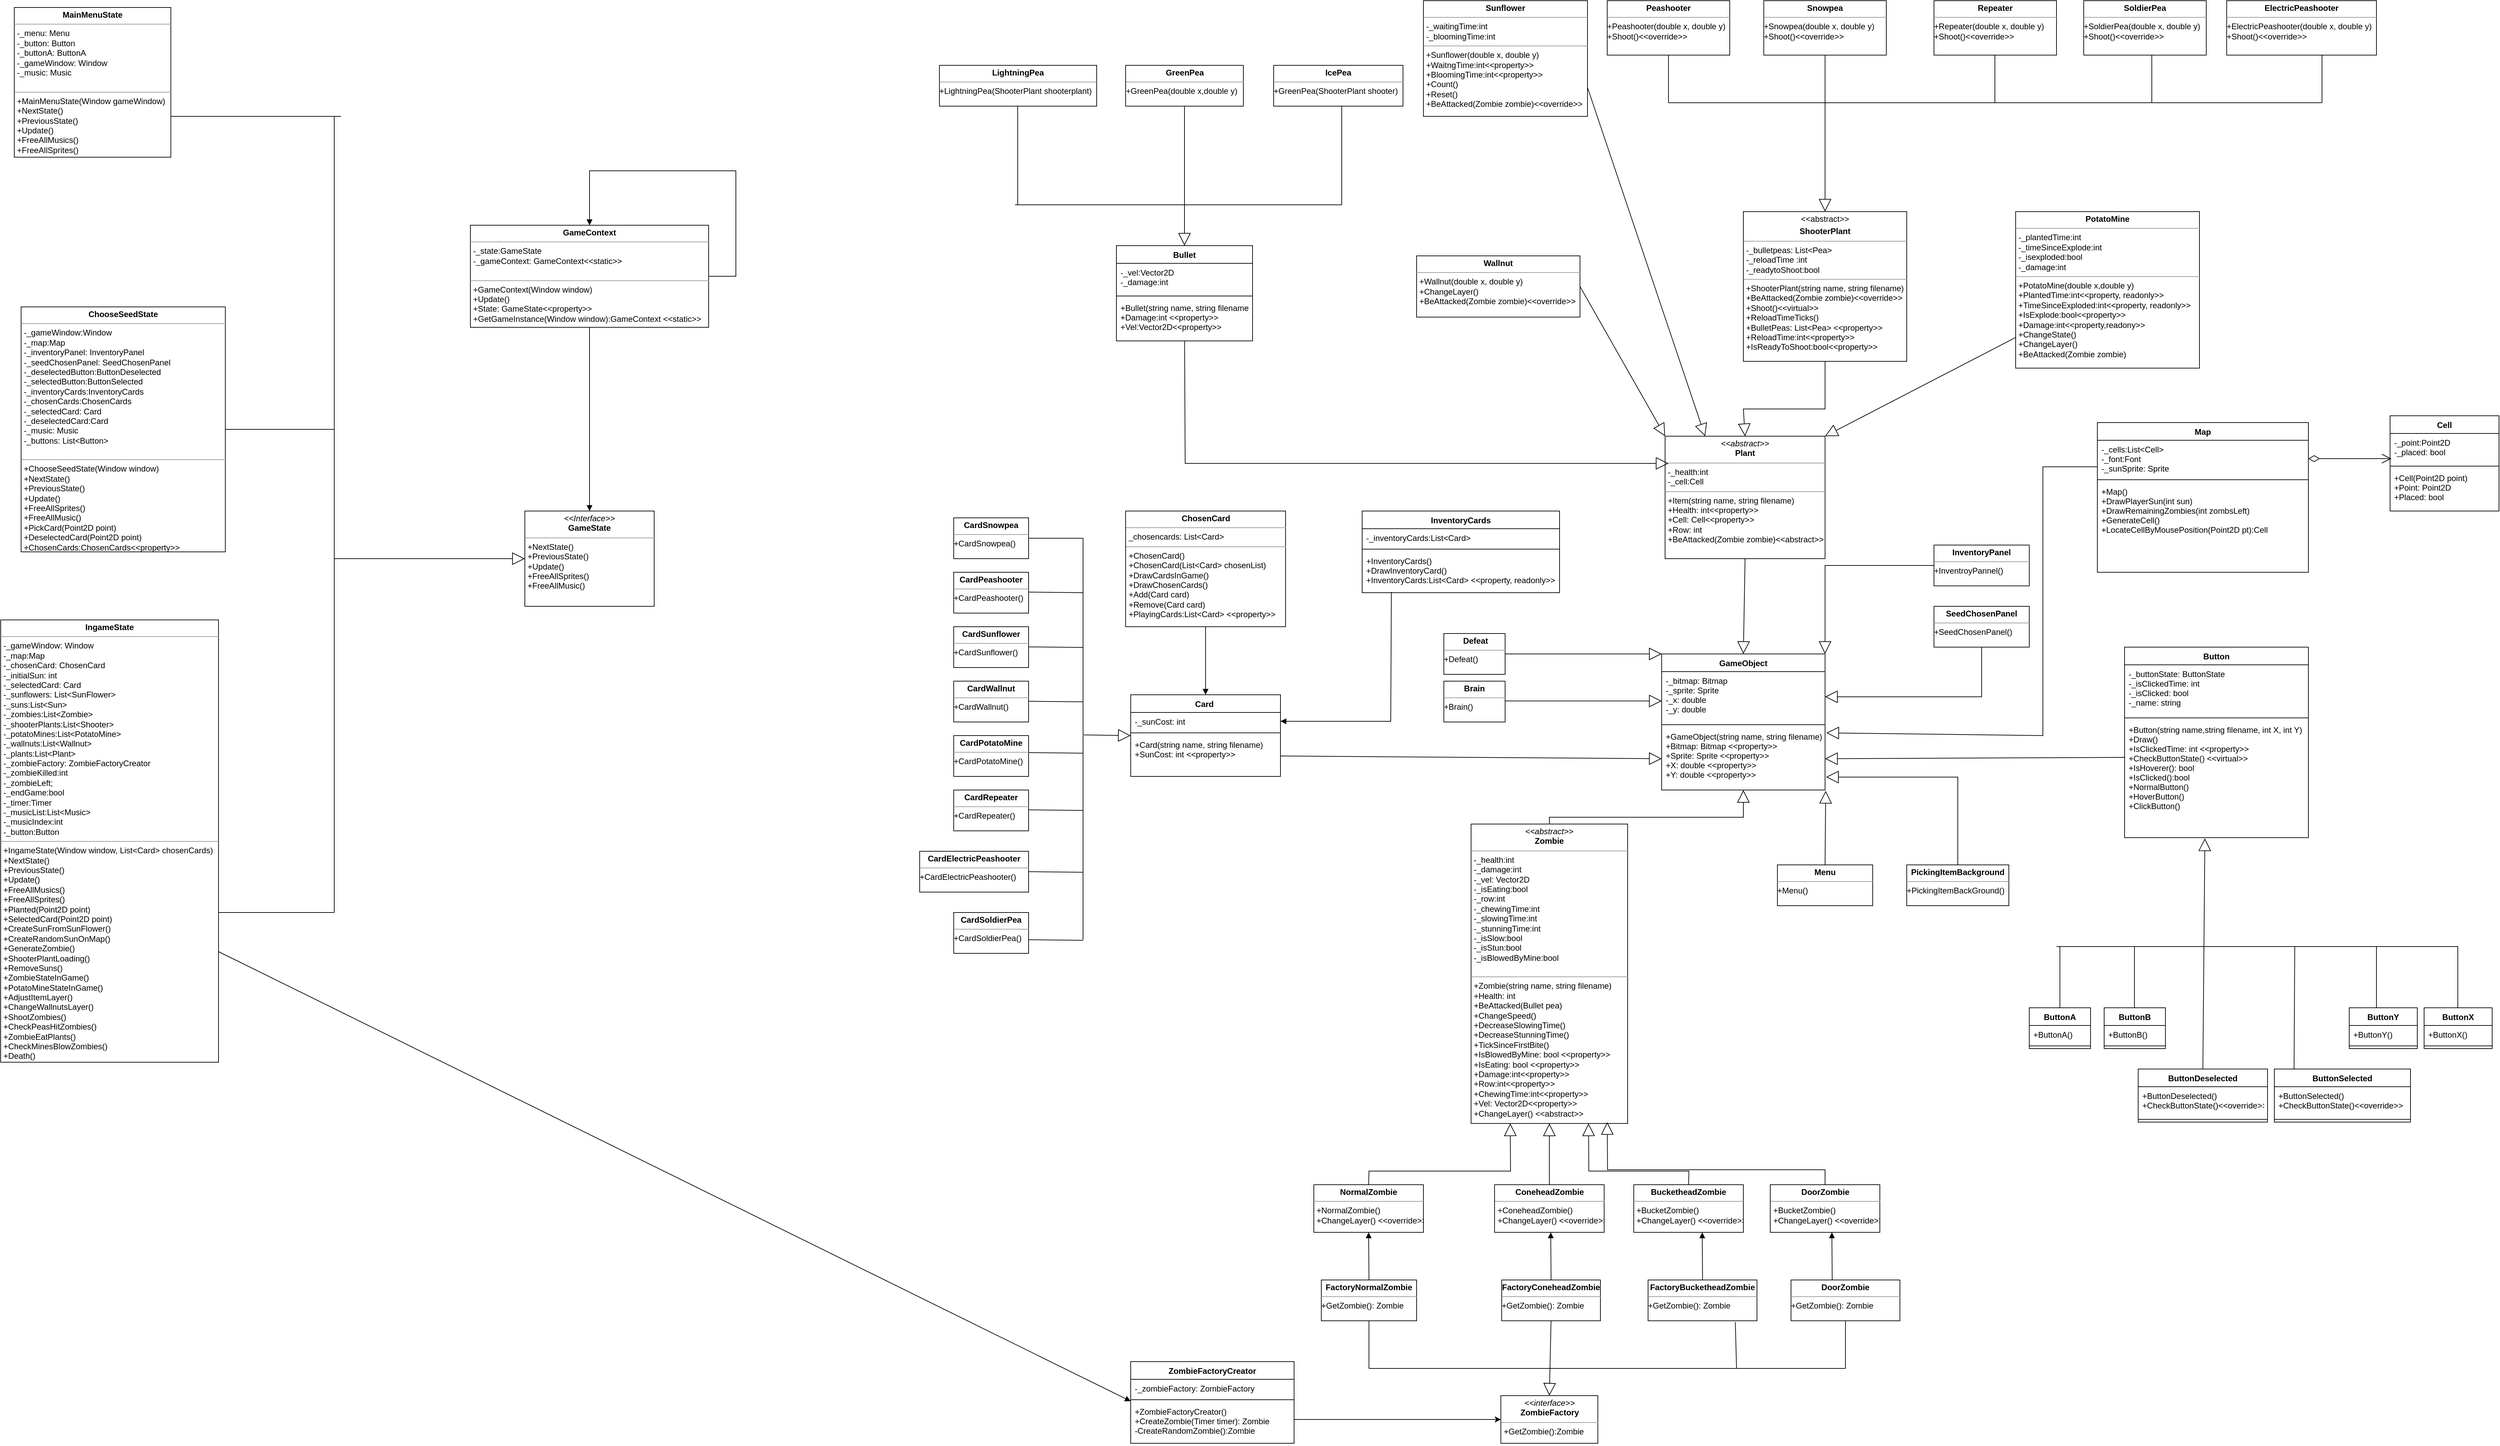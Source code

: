 <mxfile version="20.5.2" type="device"><diagram id="cn-tTG_yPWbKdiViZCy4" name="Page-1"><mxGraphModel dx="4447" dy="1998" grid="1" gridSize="10" guides="1" tooltips="1" connect="1" arrows="1" fold="1" page="1" pageScale="1" pageWidth="827" pageHeight="1169" math="0" shadow="0"><root><mxCell id="0"/><mxCell id="1" parent="0"/><mxCell id="mW0cfHej_2a9M2iNIBXJ-1" value="GameObject" style="swimlane;fontStyle=1;align=center;verticalAlign=top;childLayout=stackLayout;horizontal=1;startSize=26;horizontalStack=0;resizeParent=1;resizeParentMax=0;resizeLast=0;collapsible=1;marginBottom=0;" parent="1" vertex="1"><mxGeometry x="80" y="440" width="240" height="200" as="geometry"/></mxCell><mxCell id="mW0cfHej_2a9M2iNIBXJ-2" value="-_bitmap: Bitmap&#10;-_sprite: Sprite&#10;-_x: double&#10;-_y: double" style="text;strokeColor=none;fillColor=none;align=left;verticalAlign=top;spacingLeft=4;spacingRight=4;overflow=hidden;rotatable=0;points=[[0,0.5],[1,0.5]];portConstraint=eastwest;" parent="mW0cfHej_2a9M2iNIBXJ-1" vertex="1"><mxGeometry y="26" width="240" height="74" as="geometry"/></mxCell><mxCell id="mW0cfHej_2a9M2iNIBXJ-3" value="" style="line;strokeWidth=1;fillColor=none;align=left;verticalAlign=middle;spacingTop=-1;spacingLeft=3;spacingRight=3;rotatable=0;labelPosition=right;points=[];portConstraint=eastwest;strokeColor=inherit;" parent="mW0cfHej_2a9M2iNIBXJ-1" vertex="1"><mxGeometry y="100" width="240" height="8" as="geometry"/></mxCell><mxCell id="mW0cfHej_2a9M2iNIBXJ-4" value="+GameObject(string name, string filename)&#10;+Bitmap: Bitmap &lt;&lt;property&gt;&gt;&#10;+Sprite: Sprite &lt;&lt;property&gt;&gt;&#10;+X: double &lt;&lt;property&gt;&gt;&#10;+Y: double &lt;&lt;property&gt;&gt;" style="text;strokeColor=none;fillColor=none;align=left;verticalAlign=top;spacingLeft=4;spacingRight=4;overflow=hidden;rotatable=0;points=[[0,0.5],[1,0.5]];portConstraint=eastwest;" parent="mW0cfHej_2a9M2iNIBXJ-1" vertex="1"><mxGeometry y="108" width="240" height="92" as="geometry"/></mxCell><mxCell id="mW0cfHej_2a9M2iNIBXJ-5" value="Button" style="swimlane;fontStyle=1;align=center;verticalAlign=top;childLayout=stackLayout;horizontal=1;startSize=26;horizontalStack=0;resizeParent=1;resizeParentMax=0;resizeLast=0;collapsible=1;marginBottom=0;" parent="1" vertex="1"><mxGeometry x="760" y="430" width="270" height="280" as="geometry"/></mxCell><mxCell id="mW0cfHej_2a9M2iNIBXJ-6" value="-_buttonState: ButtonState&#10;-_isClickedTime: int&#10;-_isClicked: bool&#10;-_name: string" style="text;strokeColor=none;fillColor=none;align=left;verticalAlign=top;spacingLeft=4;spacingRight=4;overflow=hidden;rotatable=0;points=[[0,0.5],[1,0.5]];portConstraint=eastwest;" parent="mW0cfHej_2a9M2iNIBXJ-5" vertex="1"><mxGeometry y="26" width="270" height="74" as="geometry"/></mxCell><mxCell id="mW0cfHej_2a9M2iNIBXJ-7" value="" style="line;strokeWidth=1;fillColor=none;align=left;verticalAlign=middle;spacingTop=-1;spacingLeft=3;spacingRight=3;rotatable=0;labelPosition=right;points=[];portConstraint=eastwest;strokeColor=inherit;" parent="mW0cfHej_2a9M2iNIBXJ-5" vertex="1"><mxGeometry y="100" width="270" height="8" as="geometry"/></mxCell><mxCell id="mW0cfHej_2a9M2iNIBXJ-8" value="+Button(string name,string filename, int X, int Y)&#10;+Draw()&#10;+IsClickedTime: int &lt;&lt;property&gt;&gt;&#10;+CheckButtonState() &lt;&lt;virtual&gt;&gt;&#10;+IsHoverer(): bool&#10;+IsClicked():bool&#10;+NormalButton()&#10;+HoverButton()&#10;+ClickButton()&#10;" style="text;strokeColor=none;fillColor=none;align=left;verticalAlign=top;spacingLeft=4;spacingRight=4;overflow=hidden;rotatable=0;points=[[0,0.5],[1,0.5]];portConstraint=eastwest;" parent="mW0cfHej_2a9M2iNIBXJ-5" vertex="1"><mxGeometry y="108" width="270" height="172" as="geometry"/></mxCell><mxCell id="mW0cfHej_2a9M2iNIBXJ-9" value="ButtonA" style="swimlane;fontStyle=1;align=center;verticalAlign=top;childLayout=stackLayout;horizontal=1;startSize=26;horizontalStack=0;resizeParent=1;resizeParentMax=0;resizeLast=0;collapsible=1;marginBottom=0;" parent="1" vertex="1"><mxGeometry x="620" y="960" width="90" height="60" as="geometry"/></mxCell><mxCell id="mW0cfHej_2a9M2iNIBXJ-10" value="+ButtonA()" style="text;strokeColor=none;fillColor=none;align=left;verticalAlign=top;spacingLeft=4;spacingRight=4;overflow=hidden;rotatable=0;points=[[0,0.5],[1,0.5]];portConstraint=eastwest;" parent="mW0cfHej_2a9M2iNIBXJ-9" vertex="1"><mxGeometry y="26" width="90" height="26" as="geometry"/></mxCell><mxCell id="mW0cfHej_2a9M2iNIBXJ-11" value="" style="line;strokeWidth=1;fillColor=none;align=left;verticalAlign=middle;spacingTop=-1;spacingLeft=3;spacingRight=3;rotatable=0;labelPosition=right;points=[];portConstraint=eastwest;strokeColor=inherit;" parent="mW0cfHej_2a9M2iNIBXJ-9" vertex="1"><mxGeometry y="52" width="90" height="8" as="geometry"/></mxCell><mxCell id="mW0cfHej_2a9M2iNIBXJ-13" value="ButtonB" style="swimlane;fontStyle=1;align=center;verticalAlign=top;childLayout=stackLayout;horizontal=1;startSize=26;horizontalStack=0;resizeParent=1;resizeParentMax=0;resizeLast=0;collapsible=1;marginBottom=0;" parent="1" vertex="1"><mxGeometry x="730" y="960" width="90" height="60" as="geometry"/></mxCell><mxCell id="mW0cfHej_2a9M2iNIBXJ-14" value="+ButtonB()" style="text;strokeColor=none;fillColor=none;align=left;verticalAlign=top;spacingLeft=4;spacingRight=4;overflow=hidden;rotatable=0;points=[[0,0.5],[1,0.5]];portConstraint=eastwest;" parent="mW0cfHej_2a9M2iNIBXJ-13" vertex="1"><mxGeometry y="26" width="90" height="26" as="geometry"/></mxCell><mxCell id="mW0cfHej_2a9M2iNIBXJ-15" value="" style="line;strokeWidth=1;fillColor=none;align=left;verticalAlign=middle;spacingTop=-1;spacingLeft=3;spacingRight=3;rotatable=0;labelPosition=right;points=[];portConstraint=eastwest;strokeColor=inherit;" parent="mW0cfHej_2a9M2iNIBXJ-13" vertex="1"><mxGeometry y="52" width="90" height="8" as="geometry"/></mxCell><mxCell id="mW0cfHej_2a9M2iNIBXJ-16" value="ButtonDeselected" style="swimlane;fontStyle=1;align=center;verticalAlign=top;childLayout=stackLayout;horizontal=1;startSize=26;horizontalStack=0;resizeParent=1;resizeParentMax=0;resizeLast=0;collapsible=1;marginBottom=0;" parent="1" vertex="1"><mxGeometry x="780" y="1050" width="190" height="78" as="geometry"/></mxCell><mxCell id="mW0cfHej_2a9M2iNIBXJ-17" value="+ButtonDeselected()&#10;+CheckButtonState()&lt;&lt;override&gt;&gt;" style="text;strokeColor=none;fillColor=none;align=left;verticalAlign=top;spacingLeft=4;spacingRight=4;overflow=hidden;rotatable=0;points=[[0,0.5],[1,0.5]];portConstraint=eastwest;" parent="mW0cfHej_2a9M2iNIBXJ-16" vertex="1"><mxGeometry y="26" width="190" height="44" as="geometry"/></mxCell><mxCell id="mW0cfHej_2a9M2iNIBXJ-18" value="" style="line;strokeWidth=1;fillColor=none;align=left;verticalAlign=middle;spacingTop=-1;spacingLeft=3;spacingRight=3;rotatable=0;labelPosition=right;points=[];portConstraint=eastwest;strokeColor=inherit;" parent="mW0cfHej_2a9M2iNIBXJ-16" vertex="1"><mxGeometry y="70" width="190" height="8" as="geometry"/></mxCell><mxCell id="mW0cfHej_2a9M2iNIBXJ-19" value="ButtonSelected" style="swimlane;fontStyle=1;align=center;verticalAlign=top;childLayout=stackLayout;horizontal=1;startSize=26;horizontalStack=0;resizeParent=1;resizeParentMax=0;resizeLast=0;collapsible=1;marginBottom=0;" parent="1" vertex="1"><mxGeometry x="980" y="1050" width="200" height="78" as="geometry"/></mxCell><mxCell id="mW0cfHej_2a9M2iNIBXJ-20" value="+ButtonSelected()&#10;+CheckButtonState()&lt;&lt;override&gt;&gt;" style="text;strokeColor=none;fillColor=none;align=left;verticalAlign=top;spacingLeft=4;spacingRight=4;overflow=hidden;rotatable=0;points=[[0,0.5],[1,0.5]];portConstraint=eastwest;" parent="mW0cfHej_2a9M2iNIBXJ-19" vertex="1"><mxGeometry y="26" width="200" height="44" as="geometry"/></mxCell><mxCell id="mW0cfHej_2a9M2iNIBXJ-21" value="" style="line;strokeWidth=1;fillColor=none;align=left;verticalAlign=middle;spacingTop=-1;spacingLeft=3;spacingRight=3;rotatable=0;labelPosition=right;points=[];portConstraint=eastwest;strokeColor=inherit;" parent="mW0cfHej_2a9M2iNIBXJ-19" vertex="1"><mxGeometry y="70" width="200" height="8" as="geometry"/></mxCell><mxCell id="mW0cfHej_2a9M2iNIBXJ-22" value="ButtonY" style="swimlane;fontStyle=1;align=center;verticalAlign=top;childLayout=stackLayout;horizontal=1;startSize=26;horizontalStack=0;resizeParent=1;resizeParentMax=0;resizeLast=0;collapsible=1;marginBottom=0;" parent="1" vertex="1"><mxGeometry x="1090" y="960" width="100" height="60" as="geometry"/></mxCell><mxCell id="mW0cfHej_2a9M2iNIBXJ-23" value="+ButtonY()" style="text;strokeColor=none;fillColor=none;align=left;verticalAlign=top;spacingLeft=4;spacingRight=4;overflow=hidden;rotatable=0;points=[[0,0.5],[1,0.5]];portConstraint=eastwest;" parent="mW0cfHej_2a9M2iNIBXJ-22" vertex="1"><mxGeometry y="26" width="100" height="26" as="geometry"/></mxCell><mxCell id="mW0cfHej_2a9M2iNIBXJ-24" value="" style="line;strokeWidth=1;fillColor=none;align=left;verticalAlign=middle;spacingTop=-1;spacingLeft=3;spacingRight=3;rotatable=0;labelPosition=right;points=[];portConstraint=eastwest;strokeColor=inherit;" parent="mW0cfHej_2a9M2iNIBXJ-22" vertex="1"><mxGeometry y="52" width="100" height="8" as="geometry"/></mxCell><mxCell id="mW0cfHej_2a9M2iNIBXJ-33" value="Card " style="swimlane;fontStyle=1;align=center;verticalAlign=top;childLayout=stackLayout;horizontal=1;startSize=26;horizontalStack=0;resizeParent=1;resizeParentMax=0;resizeLast=0;collapsible=1;marginBottom=0;" parent="1" vertex="1"><mxGeometry x="-700" y="500" width="220" height="120" as="geometry"/></mxCell><mxCell id="mW0cfHej_2a9M2iNIBXJ-34" value="-_sunCost: int" style="text;strokeColor=none;fillColor=none;align=left;verticalAlign=top;spacingLeft=4;spacingRight=4;overflow=hidden;rotatable=0;points=[[0,0.5],[1,0.5]];portConstraint=eastwest;" parent="mW0cfHej_2a9M2iNIBXJ-33" vertex="1"><mxGeometry y="26" width="220" height="26" as="geometry"/></mxCell><mxCell id="mW0cfHej_2a9M2iNIBXJ-35" value="" style="line;strokeWidth=1;fillColor=none;align=left;verticalAlign=middle;spacingTop=-1;spacingLeft=3;spacingRight=3;rotatable=0;labelPosition=right;points=[];portConstraint=eastwest;strokeColor=inherit;" parent="mW0cfHej_2a9M2iNIBXJ-33" vertex="1"><mxGeometry y="52" width="220" height="8" as="geometry"/></mxCell><mxCell id="mW0cfHej_2a9M2iNIBXJ-36" value="+Card(string name, string filename)&#10;+SunCost: int &lt;&lt;property&gt;&gt;" style="text;strokeColor=none;fillColor=none;align=left;verticalAlign=top;spacingLeft=4;spacingRight=4;overflow=hidden;rotatable=0;points=[[0,0.5],[1,0.5]];portConstraint=eastwest;" parent="mW0cfHej_2a9M2iNIBXJ-33" vertex="1"><mxGeometry y="60" width="220" height="60" as="geometry"/></mxCell><mxCell id="mW0cfHej_2a9M2iNIBXJ-37" value="" style="endArrow=block;endSize=16;endFill=0;html=1;rounded=0;exitX=1;exitY=0.5;exitDx=0;exitDy=0;entryX=0;entryY=0.5;entryDx=0;entryDy=0;" parent="1" source="mW0cfHej_2a9M2iNIBXJ-36" target="mW0cfHej_2a9M2iNIBXJ-4" edge="1"><mxGeometry width="160" relative="1" as="geometry"><mxPoint x="-530" y="390" as="sourcePoint"/><mxPoint x="-370" y="390" as="targetPoint"/></mxGeometry></mxCell><mxCell id="mW0cfHej_2a9M2iNIBXJ-38" value="" style="endArrow=block;endSize=16;endFill=0;html=1;rounded=0;exitX=0.003;exitY=0.314;exitDx=0;exitDy=0;entryX=1;entryY=0.5;entryDx=0;entryDy=0;exitPerimeter=0;" parent="1" source="mW0cfHej_2a9M2iNIBXJ-8" target="mW0cfHej_2a9M2iNIBXJ-4" edge="1"><mxGeometry width="160" relative="1" as="geometry"><mxPoint x="420" y="560" as="sourcePoint"/><mxPoint x="580" y="560" as="targetPoint"/></mxGeometry></mxCell><mxCell id="mW0cfHej_2a9M2iNIBXJ-39" value="Cell" style="swimlane;fontStyle=1;align=center;verticalAlign=top;childLayout=stackLayout;horizontal=1;startSize=26;horizontalStack=0;resizeParent=1;resizeParentMax=0;resizeLast=0;collapsible=1;marginBottom=0;" parent="1" vertex="1"><mxGeometry x="1150" y="90" width="160" height="140" as="geometry"/></mxCell><mxCell id="mW0cfHej_2a9M2iNIBXJ-40" value="-_point:Point2D&#10;-_placed: bool" style="text;strokeColor=none;fillColor=none;align=left;verticalAlign=top;spacingLeft=4;spacingRight=4;overflow=hidden;rotatable=0;points=[[0,0.5],[1,0.5]];portConstraint=eastwest;" parent="mW0cfHej_2a9M2iNIBXJ-39" vertex="1"><mxGeometry y="26" width="160" height="44" as="geometry"/></mxCell><mxCell id="mW0cfHej_2a9M2iNIBXJ-41" value="" style="line;strokeWidth=1;fillColor=none;align=left;verticalAlign=middle;spacingTop=-1;spacingLeft=3;spacingRight=3;rotatable=0;labelPosition=right;points=[];portConstraint=eastwest;strokeColor=inherit;" parent="mW0cfHej_2a9M2iNIBXJ-39" vertex="1"><mxGeometry y="70" width="160" height="8" as="geometry"/></mxCell><mxCell id="mW0cfHej_2a9M2iNIBXJ-42" value="+Cell(Point2D point)&#10;+Point: Point2D&#10;+Placed: bool" style="text;strokeColor=none;fillColor=none;align=left;verticalAlign=top;spacingLeft=4;spacingRight=4;overflow=hidden;rotatable=0;points=[[0,0.5],[1,0.5]];portConstraint=eastwest;" parent="mW0cfHej_2a9M2iNIBXJ-39" vertex="1"><mxGeometry y="78" width="160" height="62" as="geometry"/></mxCell><mxCell id="mW0cfHej_2a9M2iNIBXJ-47" value="&lt;p style=&quot;margin:0px;margin-top:4px;text-align:center;&quot;&gt;&lt;i&gt;&amp;lt;&amp;lt;abstract&amp;gt;&amp;gt;&lt;/i&gt;&lt;br&gt;&lt;b&gt;Plant&lt;/b&gt;&lt;/p&gt;&lt;hr size=&quot;1&quot;&gt;&lt;p style=&quot;margin:0px;margin-left:4px;&quot;&gt;-_health:int&lt;br style=&quot;padding: 0px; margin: 0px;&quot;&gt;-_cell:Cell&lt;br&gt;&lt;/p&gt;&lt;hr size=&quot;1&quot;&gt;&lt;p style=&quot;margin:0px;margin-left:4px;&quot;&gt;+Item(string name, string filename)&lt;br style=&quot;padding: 0px; margin: 0px;&quot;&gt;+Health: int&amp;lt;&amp;lt;property&amp;gt;&amp;gt;&lt;/p&gt;&lt;p style=&quot;margin:0px;margin-left:4px;&quot;&gt;+Cell: Cell&amp;lt;&amp;lt;property&amp;gt;&amp;gt;&lt;br style=&quot;padding: 0px; margin: 0px;&quot;&gt;+Row: int&lt;br style=&quot;padding: 0px; margin: 0px;&quot;&gt;+BeAttacked(Zombie zombie)&amp;lt;&amp;lt;abstract&amp;gt;&amp;gt;&lt;br&gt;&lt;/p&gt;" style="verticalAlign=top;align=left;overflow=fill;fontSize=12;fontFamily=Helvetica;html=1;" parent="1" vertex="1"><mxGeometry x="85" y="120" width="235" height="180" as="geometry"/></mxCell><mxCell id="mW0cfHej_2a9M2iNIBXJ-48" value="Bullet" style="swimlane;fontStyle=1;align=center;verticalAlign=top;childLayout=stackLayout;horizontal=1;startSize=26;horizontalStack=0;resizeParent=1;resizeParentMax=0;resizeLast=0;collapsible=1;marginBottom=0;" parent="1" vertex="1"><mxGeometry x="-721" y="-160" width="200" height="140" as="geometry"/></mxCell><mxCell id="mW0cfHej_2a9M2iNIBXJ-49" value="-_vel:Vector2D&#10;-_damage:int" style="text;strokeColor=none;fillColor=none;align=left;verticalAlign=top;spacingLeft=4;spacingRight=4;overflow=hidden;rotatable=0;points=[[0,0.5],[1,0.5]];portConstraint=eastwest;" parent="mW0cfHej_2a9M2iNIBXJ-48" vertex="1"><mxGeometry y="26" width="200" height="44" as="geometry"/></mxCell><mxCell id="mW0cfHej_2a9M2iNIBXJ-50" value="" style="line;strokeWidth=1;fillColor=none;align=left;verticalAlign=middle;spacingTop=-1;spacingLeft=3;spacingRight=3;rotatable=0;labelPosition=right;points=[];portConstraint=eastwest;strokeColor=inherit;" parent="mW0cfHej_2a9M2iNIBXJ-48" vertex="1"><mxGeometry y="70" width="200" height="8" as="geometry"/></mxCell><mxCell id="mW0cfHej_2a9M2iNIBXJ-51" value="+Bullet(string name, string filename)&#10;+Damage:int &lt;&lt;property&gt;&gt;&#10;+Vel:Vector2D&lt;&lt;property&gt;&gt;" style="text;strokeColor=none;fillColor=none;align=left;verticalAlign=top;spacingLeft=4;spacingRight=4;overflow=hidden;rotatable=0;points=[[0,0.5],[1,0.5]];portConstraint=eastwest;" parent="mW0cfHej_2a9M2iNIBXJ-48" vertex="1"><mxGeometry y="78" width="200" height="62" as="geometry"/></mxCell><mxCell id="mW0cfHej_2a9M2iNIBXJ-56" value="&lt;p style=&quot;margin:0px;margin-top:4px;text-align:center;&quot;&gt;&amp;lt;&amp;lt;abstract&amp;gt;&amp;gt;&lt;/p&gt;&lt;p style=&quot;margin:0px;margin-top:4px;text-align:center;&quot;&gt;&lt;b&gt;ShooterPlant&lt;/b&gt;&lt;/p&gt;&lt;hr size=&quot;1&quot;&gt;&lt;p style=&quot;margin:0px;margin-left:4px;&quot;&gt;-_bulletpeas: List&amp;lt;Pea&amp;gt;&lt;/p&gt;&lt;p style=&quot;margin:0px;margin-left:4px;&quot;&gt;-_reloadTime :int&lt;/p&gt;&lt;p style=&quot;margin:0px;margin-left:4px;&quot;&gt;-_readytoShoot:bool&lt;/p&gt;&lt;hr size=&quot;1&quot;&gt;&lt;p style=&quot;margin:0px;margin-left:4px;&quot;&gt;+ShooterPlant(string name, string filename)&lt;/p&gt;&lt;p style=&quot;margin:0px;margin-left:4px;&quot;&gt;+BeAttacked(Zombie zombie)&amp;lt;&amp;lt;override&amp;gt;&amp;gt;&lt;/p&gt;&lt;p style=&quot;margin:0px;margin-left:4px;&quot;&gt;+Shoot()&amp;lt;&amp;lt;virtual&amp;gt;&amp;gt;&lt;/p&gt;&lt;p style=&quot;margin:0px;margin-left:4px;&quot;&gt;+ReloadTimeTicks()&lt;/p&gt;&lt;p style=&quot;margin:0px;margin-left:4px;&quot;&gt;+BulletPeas: List&amp;lt;Pea&amp;gt; &amp;lt;&amp;lt;property&amp;gt;&amp;gt;&lt;/p&gt;&lt;p style=&quot;margin:0px;margin-left:4px;&quot;&gt;+ReloadTime:int&amp;lt;&amp;lt;property&amp;gt;&amp;gt;&lt;/p&gt;&lt;p style=&quot;margin:0px;margin-left:4px;&quot;&gt;+IsReadyToShoot:bool&amp;lt;&amp;lt;property&amp;gt;&amp;gt;&lt;/p&gt;" style="verticalAlign=top;align=left;overflow=fill;fontSize=12;fontFamily=Helvetica;html=1;" parent="1" vertex="1"><mxGeometry x="200" y="-210" width="240" height="220" as="geometry"/></mxCell><mxCell id="_O-MCUzlKpzjYG7IbScE-1" value="&lt;p style=&quot;margin:0px;margin-top:4px;text-align:center;&quot;&gt;&lt;i&gt;&amp;lt;&amp;lt;abstract&amp;gt;&amp;gt;&lt;/i&gt;&lt;br&gt;&lt;b&gt;Zombie&lt;/b&gt;&lt;/p&gt;&lt;hr size=&quot;1&quot;&gt;&lt;p style=&quot;margin:0px;margin-left:4px;&quot;&gt;-_health:int&lt;/p&gt;&lt;p style=&quot;margin:0px;margin-left:4px;&quot;&gt;-_damage:int&lt;/p&gt;&lt;p style=&quot;margin:0px;margin-left:4px;&quot;&gt;-_vel: Vector2D&lt;/p&gt;&lt;p style=&quot;margin:0px;margin-left:4px;&quot;&gt;-_isEating:bool&lt;/p&gt;&lt;p style=&quot;margin:0px;margin-left:4px;&quot;&gt;-_row:int&lt;/p&gt;&lt;p style=&quot;margin:0px;margin-left:4px;&quot;&gt;-_chewingTime:int&lt;/p&gt;&lt;p style=&quot;margin:0px;margin-left:4px;&quot;&gt;-_slowingTime:int&lt;/p&gt;&lt;p style=&quot;margin:0px;margin-left:4px;&quot;&gt;-_stunningTime:int&lt;br&gt;&lt;/p&gt;&lt;p style=&quot;margin:0px;margin-left:4px;&quot;&gt;-_isSlow:bool&lt;/p&gt;&lt;p style=&quot;margin:0px;margin-left:4px;&quot;&gt;-_isStun:bool&lt;/p&gt;&lt;p style=&quot;margin:0px;margin-left:4px;&quot;&gt;&lt;span style=&quot;background-color: initial;&quot;&gt;-_isBlowedByMine:bool&lt;/span&gt;&lt;br&gt;&lt;/p&gt;&lt;p style=&quot;margin:0px;margin-left:4px;&quot;&gt;&lt;br&gt;&lt;/p&gt;&lt;hr size=&quot;1&quot;&gt;&lt;p style=&quot;margin:0px;margin-left:4px;&quot;&gt;+Zombie(string name, string filename)&lt;/p&gt;&lt;p style=&quot;margin:0px;margin-left:4px;&quot;&gt;+Health: int&lt;/p&gt;&lt;p style=&quot;margin:0px;margin-left:4px;&quot;&gt;+BeAttacked(Bullet pea)&lt;/p&gt;&lt;p style=&quot;margin:0px;margin-left:4px;&quot;&gt;+ChangeSpeed()&lt;/p&gt;&lt;p style=&quot;margin:0px;margin-left:4px;&quot;&gt;+DecreaseSlowingTime()&lt;/p&gt;&lt;p style=&quot;margin:0px;margin-left:4px;&quot;&gt;+DecreaseStunningTime()&lt;/p&gt;&lt;p style=&quot;margin:0px;margin-left:4px;&quot;&gt;+TickSinceFirstBite()&lt;/p&gt;&lt;p style=&quot;margin:0px;margin-left:4px;&quot;&gt;+IsBlowedByMine: bool &amp;lt;&amp;lt;property&amp;gt;&amp;gt;&lt;/p&gt;&lt;p style=&quot;margin:0px;margin-left:4px;&quot;&gt;+IsEating: bool &amp;lt;&amp;lt;property&amp;gt;&amp;gt;&lt;/p&gt;&lt;p style=&quot;margin:0px;margin-left:4px;&quot;&gt;+Damage:int&amp;lt;&amp;lt;property&amp;gt;&amp;gt;&lt;/p&gt;&lt;p style=&quot;margin:0px;margin-left:4px;&quot;&gt;&lt;span style=&quot;background-color: initial;&quot;&gt;+Row:int&amp;lt;&amp;lt;property&amp;gt;&amp;gt;&lt;/span&gt;&lt;br&gt;&lt;/p&gt;&lt;p style=&quot;margin:0px;margin-left:4px;&quot;&gt;+ChewingTime:int&amp;lt;&amp;lt;property&amp;gt;&amp;gt;&lt;/p&gt;&lt;p style=&quot;margin:0px;margin-left:4px;&quot;&gt;+Vel: Vector2D&amp;lt;&amp;lt;property&amp;gt;&amp;gt;&lt;/p&gt;&lt;p style=&quot;margin:0px;margin-left:4px;&quot;&gt;+ChangeLayer() &amp;lt;&amp;lt;abstract&amp;gt;&amp;gt;&lt;/p&gt;" style="verticalAlign=top;align=left;overflow=fill;fontSize=12;fontFamily=Helvetica;html=1;" parent="1" vertex="1"><mxGeometry x="-200" y="690" width="230" height="440" as="geometry"/></mxCell><mxCell id="_O-MCUzlKpzjYG7IbScE-2" value="&lt;p style=&quot;margin:0px;margin-top:4px;text-align:center;&quot;&gt;&lt;b&gt;NormalZombie&lt;/b&gt;&lt;/p&gt;&lt;hr size=&quot;1&quot;&gt;&lt;p style=&quot;margin:0px;margin-left:4px;&quot;&gt;+NormalZombie()&lt;/p&gt;&lt;p style=&quot;margin:0px;margin-left:4px;&quot;&gt;+ChangeLayer() &amp;lt;&amp;lt;override&amp;gt;&amp;gt;&lt;/p&gt;" style="verticalAlign=top;align=left;overflow=fill;fontSize=12;fontFamily=Helvetica;html=1;" parent="1" vertex="1"><mxGeometry x="-431" y="1220" width="161" height="70" as="geometry"/></mxCell><mxCell id="_O-MCUzlKpzjYG7IbScE-3" value="&lt;p style=&quot;margin:0px;margin-top:4px;text-align:center;&quot;&gt;&lt;b&gt;ConeheadZombie&lt;/b&gt;&lt;/p&gt;&lt;hr size=&quot;1&quot;&gt;&lt;p style=&quot;margin:0px;margin-left:4px;&quot;&gt;+ConeheadZombie()&lt;/p&gt;&lt;p style=&quot;margin:0px;margin-left:4px;&quot;&gt;+ChangeLayer() &amp;lt;&amp;lt;override&amp;gt;&amp;gt;&lt;/p&gt;" style="verticalAlign=top;align=left;overflow=fill;fontSize=12;fontFamily=Helvetica;html=1;" parent="1" vertex="1"><mxGeometry x="-165.5" y="1220" width="161" height="70" as="geometry"/></mxCell><mxCell id="_O-MCUzlKpzjYG7IbScE-4" value="&lt;p style=&quot;margin:0px;margin-top:4px;text-align:center;&quot;&gt;&lt;b&gt;BucketheadZombie&lt;/b&gt;&lt;/p&gt;&lt;hr size=&quot;1&quot;&gt;&lt;p style=&quot;margin:0px;margin-left:4px;&quot;&gt;+BucketZombie()&lt;/p&gt;&lt;p style=&quot;margin:0px;margin-left:4px;&quot;&gt;+ChangeLayer() &amp;lt;&amp;lt;override&amp;gt;&amp;gt;&lt;/p&gt;" style="verticalAlign=top;align=left;overflow=fill;fontSize=12;fontFamily=Helvetica;html=1;" parent="1" vertex="1"><mxGeometry x="39" y="1220" width="161" height="70" as="geometry"/></mxCell><mxCell id="_O-MCUzlKpzjYG7IbScE-5" value="" style="endArrow=block;endSize=16;endFill=0;html=1;rounded=0;exitX=0.5;exitY=0;exitDx=0;exitDy=0;entryX=0.25;entryY=1;entryDx=0;entryDy=0;" parent="1" source="_O-MCUzlKpzjYG7IbScE-2" target="_O-MCUzlKpzjYG7IbScE-1" edge="1"><mxGeometry width="160" relative="1" as="geometry"><mxPoint x="-380" y="1100" as="sourcePoint"/><mxPoint x="-220" y="1100" as="targetPoint"/><Array as="points"><mxPoint x="-350" y="1200"/><mxPoint x="-142" y="1200"/></Array></mxGeometry></mxCell><mxCell id="_O-MCUzlKpzjYG7IbScE-6" value="" style="endArrow=block;endSize=16;endFill=0;html=1;rounded=0;exitX=0.5;exitY=0;exitDx=0;exitDy=0;entryX=0.5;entryY=1;entryDx=0;entryDy=0;" parent="1" source="_O-MCUzlKpzjYG7IbScE-3" target="_O-MCUzlKpzjYG7IbScE-1" edge="1"><mxGeometry width="160" relative="1" as="geometry"><mxPoint x="-340.5" y="1250.0" as="sourcePoint"/><mxPoint x="-132.5" y="1140" as="targetPoint"/><Array as="points"/></mxGeometry></mxCell><mxCell id="_O-MCUzlKpzjYG7IbScE-7" value="" style="endArrow=block;endSize=16;endFill=0;html=1;rounded=0;exitX=0.5;exitY=0;exitDx=0;exitDy=0;entryX=0.75;entryY=1;entryDx=0;entryDy=0;" parent="1" source="_O-MCUzlKpzjYG7IbScE-4" target="_O-MCUzlKpzjYG7IbScE-1" edge="1"><mxGeometry width="160" relative="1" as="geometry"><mxPoint x="40" y="1140" as="sourcePoint"/><mxPoint x="200" y="1140" as="targetPoint"/><Array as="points"><mxPoint x="120" y="1200"/><mxPoint x="-27" y="1200"/></Array></mxGeometry></mxCell><mxCell id="_O-MCUzlKpzjYG7IbScE-8" value="" style="endArrow=block;endSize=16;endFill=0;html=1;rounded=0;exitX=0.5;exitY=0;exitDx=0;exitDy=0;" parent="1" source="_O-MCUzlKpzjYG7IbScE-1" target="mW0cfHej_2a9M2iNIBXJ-4" edge="1"><mxGeometry width="160" relative="1" as="geometry"><mxPoint x="-70" y="700" as="sourcePoint"/><mxPoint x="90" y="700" as="targetPoint"/><Array as="points"><mxPoint x="-85" y="680"/><mxPoint x="200" y="680"/></Array></mxGeometry></mxCell><mxCell id="_O-MCUzlKpzjYG7IbScE-9" value="" style="endArrow=block;endSize=16;endFill=0;html=1;rounded=0;exitX=0.5;exitY=1;exitDx=0;exitDy=0;entryX=0.5;entryY=0;entryDx=0;entryDy=0;" parent="1" source="mW0cfHej_2a9M2iNIBXJ-47" target="mW0cfHej_2a9M2iNIBXJ-1" edge="1"><mxGeometry width="160" relative="1" as="geometry"><mxPoint x="380" y="340" as="sourcePoint"/><mxPoint x="540" y="340" as="targetPoint"/></mxGeometry></mxCell><mxCell id="_O-MCUzlKpzjYG7IbScE-11" value="" style="endArrow=block;endSize=16;endFill=0;html=1;rounded=0;exitX=0.5;exitY=1;exitDx=0;exitDy=0;entryX=0.5;entryY=0;entryDx=0;entryDy=0;" parent="1" source="mW0cfHej_2a9M2iNIBXJ-56" target="mW0cfHej_2a9M2iNIBXJ-47" edge="1"><mxGeometry width="160" relative="1" as="geometry"><mxPoint x="430" y="160" as="sourcePoint"/><mxPoint x="590" y="160" as="targetPoint"/><Array as="points"><mxPoint x="320" y="80"/><mxPoint x="200" y="80"/></Array></mxGeometry></mxCell><mxCell id="_O-MCUzlKpzjYG7IbScE-12" value="&lt;p style=&quot;margin:0px;margin-top:4px;text-align:center;&quot;&gt;&lt;b&gt;Peashooter&lt;/b&gt;&lt;/p&gt;&lt;hr size=&quot;1&quot;&gt;&lt;p style=&quot;margin:0px;margin-left:4px;&quot;&gt;&lt;/p&gt;+Peashooter(double x, double y)&lt;br&gt;+Shoot()&amp;lt;&amp;lt;override&amp;gt;&amp;gt;" style="verticalAlign=top;align=left;overflow=fill;fontSize=12;fontFamily=Helvetica;html=1;" parent="1" vertex="1"><mxGeometry y="-520" width="180" height="80" as="geometry"/></mxCell><mxCell id="_O-MCUzlKpzjYG7IbScE-17" value="&lt;p style=&quot;margin:0px;margin-top:4px;text-align:center;&quot;&gt;&lt;b&gt;Snowpea&lt;/b&gt;&lt;/p&gt;&lt;hr size=&quot;1&quot;&gt;&lt;p style=&quot;margin:0px;margin-left:4px;&quot;&gt;&lt;/p&gt;+Snowpea(double x, double y)&lt;br&gt;+Shoot()&amp;lt;&amp;lt;override&amp;gt;&amp;gt;" style="verticalAlign=top;align=left;overflow=fill;fontSize=12;fontFamily=Helvetica;html=1;" parent="1" vertex="1"><mxGeometry x="230" y="-520" width="180" height="80" as="geometry"/></mxCell><mxCell id="_O-MCUzlKpzjYG7IbScE-18" value="&lt;p style=&quot;margin:0px;margin-top:4px;text-align:center;&quot;&gt;&lt;b&gt;Repeater&lt;/b&gt;&lt;/p&gt;&lt;hr size=&quot;1&quot;&gt;&lt;p style=&quot;margin:0px;margin-left:4px;&quot;&gt;&lt;/p&gt;+Repeater(double x, double y)&lt;br&gt;+Shoot()&amp;lt;&amp;lt;override&amp;gt;&amp;gt;" style="verticalAlign=top;align=left;overflow=fill;fontSize=12;fontFamily=Helvetica;html=1;" parent="1" vertex="1"><mxGeometry x="480" y="-520" width="180" height="80" as="geometry"/></mxCell><mxCell id="_O-MCUzlKpzjYG7IbScE-21" value="" style="endArrow=block;endSize=16;endFill=0;html=1;rounded=0;exitX=0.5;exitY=1;exitDx=0;exitDy=0;entryX=0.5;entryY=0;entryDx=0;entryDy=0;" parent="1" source="_O-MCUzlKpzjYG7IbScE-17" target="mW0cfHej_2a9M2iNIBXJ-56" edge="1"><mxGeometry width="160" relative="1" as="geometry"><mxPoint x="410" y="-380" as="sourcePoint"/><mxPoint x="570" y="-380" as="targetPoint"/></mxGeometry></mxCell><mxCell id="_O-MCUzlKpzjYG7IbScE-23" value="&lt;p style=&quot;margin:0px;margin-top:4px;text-align:center;&quot;&gt;&lt;b&gt;GreenPea&lt;/b&gt;&lt;/p&gt;&lt;hr size=&quot;1&quot;&gt;&lt;div style=&quot;height:2px;&quot;&gt;+GreenPea(double x,double y)&lt;/div&gt;" style="verticalAlign=top;align=left;overflow=fill;fontSize=12;fontFamily=Helvetica;html=1;" parent="1" vertex="1"><mxGeometry x="-707.5" y="-425" width="173" height="60" as="geometry"/></mxCell><mxCell id="_O-MCUzlKpzjYG7IbScE-24" value="&lt;p style=&quot;margin:0px;margin-top:4px;text-align:center;&quot;&gt;&lt;b&gt;IcePea&lt;/b&gt;&lt;/p&gt;&lt;hr size=&quot;1&quot;&gt;&lt;div style=&quot;height:2px;&quot;&gt;+GreenPea(ShooterPlant shooter)&lt;/div&gt;" style="verticalAlign=top;align=left;overflow=fill;fontSize=12;fontFamily=Helvetica;html=1;" parent="1" vertex="1"><mxGeometry x="-490" y="-425" width="190" height="60" as="geometry"/></mxCell><mxCell id="_O-MCUzlKpzjYG7IbScE-27" value="" style="endArrow=block;endSize=16;endFill=0;html=1;rounded=0;" parent="1" source="mW0cfHej_2a9M2iNIBXJ-51" edge="1"><mxGeometry width="160" relative="1" as="geometry"><mxPoint x="-280" y="300" as="sourcePoint"/><mxPoint x="90" y="160" as="targetPoint"/><Array as="points"><mxPoint x="-620" y="160"/></Array></mxGeometry></mxCell><mxCell id="_O-MCUzlKpzjYG7IbScE-29" value="&lt;p style=&quot;margin:0px;margin-top:4px;text-align:center;&quot;&gt;&lt;b&gt;CardSnowpea&lt;/b&gt;&lt;/p&gt;&lt;hr size=&quot;1&quot;&gt;&lt;div style=&quot;height:2px;&quot;&gt;+CardSnowpea()&lt;/div&gt;" style="verticalAlign=top;align=left;overflow=fill;fontSize=12;fontFamily=Helvetica;html=1;" parent="1" vertex="1"><mxGeometry x="-960" y="240" width="110" height="60" as="geometry"/></mxCell><mxCell id="_O-MCUzlKpzjYG7IbScE-30" value="&lt;p style=&quot;margin:0px;margin-top:4px;text-align:center;&quot;&gt;&lt;b&gt;CardPeashooter&lt;/b&gt;&lt;/p&gt;&lt;hr size=&quot;1&quot;&gt;&lt;div style=&quot;height:2px;&quot;&gt;+CardPeashooter()&lt;/div&gt;" style="verticalAlign=top;align=left;overflow=fill;fontSize=12;fontFamily=Helvetica;html=1;" parent="1" vertex="1"><mxGeometry x="-960" y="320" width="110" height="60" as="geometry"/></mxCell><mxCell id="_O-MCUzlKpzjYG7IbScE-31" value="&lt;p style=&quot;margin:0px;margin-top:4px;text-align:center;&quot;&gt;&lt;b&gt;CardSunflower&lt;/b&gt;&lt;/p&gt;&lt;hr size=&quot;1&quot;&gt;&lt;div style=&quot;height:2px;&quot;&gt;+CardSunflower()&lt;/div&gt;" style="verticalAlign=top;align=left;overflow=fill;fontSize=12;fontFamily=Helvetica;html=1;" parent="1" vertex="1"><mxGeometry x="-960" y="400" width="110" height="60" as="geometry"/></mxCell><mxCell id="_O-MCUzlKpzjYG7IbScE-32" value="&lt;p style=&quot;margin:0px;margin-top:4px;text-align:center;&quot;&gt;&lt;b&gt;CardWallnut&lt;/b&gt;&lt;/p&gt;&lt;hr size=&quot;1&quot;&gt;&lt;div style=&quot;height:2px;&quot;&gt;+CardWallnut()&lt;/div&gt;" style="verticalAlign=top;align=left;overflow=fill;fontSize=12;fontFamily=Helvetica;html=1;" parent="1" vertex="1"><mxGeometry x="-960" y="480" width="110" height="60" as="geometry"/></mxCell><mxCell id="_O-MCUzlKpzjYG7IbScE-33" value="&lt;p style=&quot;margin:0px;margin-top:4px;text-align:center;&quot;&gt;&lt;b&gt;CardPotatoMine&lt;/b&gt;&lt;/p&gt;&lt;hr size=&quot;1&quot;&gt;&lt;div style=&quot;height:2px;&quot;&gt;+CardPotatoMine()&lt;/div&gt;" style="verticalAlign=top;align=left;overflow=fill;fontSize=12;fontFamily=Helvetica;html=1;" parent="1" vertex="1"><mxGeometry x="-960" y="560" width="110" height="60" as="geometry"/></mxCell><mxCell id="_O-MCUzlKpzjYG7IbScE-34" value="&lt;p style=&quot;margin:0px;margin-top:4px;text-align:center;&quot;&gt;&lt;b&gt;CardRepeater&lt;/b&gt;&lt;/p&gt;&lt;hr size=&quot;1&quot;&gt;&lt;div style=&quot;height:2px;&quot;&gt;+CardRepeater()&lt;/div&gt;" style="verticalAlign=top;align=left;overflow=fill;fontSize=12;fontFamily=Helvetica;html=1;" parent="1" vertex="1"><mxGeometry x="-960" y="640" width="110" height="60" as="geometry"/></mxCell><mxCell id="_O-MCUzlKpzjYG7IbScE-42" value="&lt;p style=&quot;margin:0px;margin-top:4px;text-align:center;&quot;&gt;&lt;i&gt;&amp;lt;&amp;lt;Interface&amp;gt;&amp;gt;&lt;/i&gt;&lt;br&gt;&lt;b&gt;GameState&lt;/b&gt;&lt;/p&gt;&lt;hr size=&quot;1&quot;&gt;&lt;p style=&quot;margin:0px;margin-left:4px;&quot;&gt;&lt;/p&gt;&lt;p style=&quot;margin:0px;margin-left:4px;&quot;&gt;+NextState()&lt;/p&gt;&lt;p style=&quot;margin:0px;margin-left:4px;&quot;&gt;+PreviousState()&lt;/p&gt;&lt;p style=&quot;margin:0px;margin-left:4px;&quot;&gt;+Update()&lt;/p&gt;&lt;p style=&quot;margin:0px;margin-left:4px;&quot;&gt;+FreeAllSprites()&lt;/p&gt;&lt;p style=&quot;margin:0px;margin-left:4px;&quot;&gt;+FreeAllMusic()&lt;/p&gt;" style="verticalAlign=top;align=left;overflow=fill;fontSize=12;fontFamily=Helvetica;html=1;" parent="1" vertex="1"><mxGeometry x="-1590" y="230" width="190" height="140" as="geometry"/></mxCell><mxCell id="_O-MCUzlKpzjYG7IbScE-43" value="&lt;p style=&quot;margin:0px;margin-top:4px;text-align:center;&quot;&gt;&lt;b&gt;IngameState&lt;/b&gt;&lt;/p&gt;&lt;hr size=&quot;1&quot;&gt;&lt;p style=&quot;margin:0px;margin-left:4px;&quot;&gt;-_gameWindow: Window&lt;/p&gt;&lt;p style=&quot;margin:0px;margin-left:4px;&quot;&gt;-_map:Map&lt;/p&gt;&lt;p style=&quot;margin:0px;margin-left:4px;&quot;&gt;&lt;span style=&quot;background-color: initial;&quot;&gt;-_chosenCard: ChosenCard&lt;/span&gt;&lt;br&gt;&lt;/p&gt;&lt;p style=&quot;margin:0px;margin-left:4px;&quot;&gt;-_initialSun: int&lt;/p&gt;&lt;p style=&quot;margin:0px;margin-left:4px;&quot;&gt;-_selectedCard: Card&lt;/p&gt;&lt;p style=&quot;margin:0px;margin-left:4px;&quot;&gt;-_sunflowers: List&amp;lt;SunFlower&amp;gt;&lt;/p&gt;&lt;p style=&quot;margin:0px;margin-left:4px;&quot;&gt;-_suns:List&amp;lt;Sun&amp;gt;&lt;/p&gt;&lt;p style=&quot;margin:0px;margin-left:4px;&quot;&gt;-_zombies:List&amp;lt;Zombie&amp;gt;&lt;/p&gt;&lt;p style=&quot;margin:0px;margin-left:4px;&quot;&gt;-_shooterPlants:List&amp;lt;Shooter&amp;gt;&lt;/p&gt;&lt;p style=&quot;margin:0px;margin-left:4px;&quot;&gt;-_potatoMines:List&amp;lt;PotatoMine&amp;gt;&lt;/p&gt;&lt;p style=&quot;margin:0px;margin-left:4px;&quot;&gt;-_wallnuts:List&amp;lt;Wallnut&amp;gt;&lt;/p&gt;&lt;p style=&quot;margin:0px;margin-left:4px;&quot;&gt;-_plants:List&amp;lt;Plant&amp;gt;&lt;/p&gt;&lt;p style=&quot;margin:0px;margin-left:4px;&quot;&gt;-_zombieFactory: ZombieFactoryCreator&lt;/p&gt;&lt;p style=&quot;margin:0px;margin-left:4px;&quot;&gt;-_zombieKilled:int&lt;/p&gt;&lt;p style=&quot;margin:0px;margin-left:4px;&quot;&gt;-_zombieLeft;&lt;/p&gt;&lt;p style=&quot;margin:0px;margin-left:4px;&quot;&gt;&lt;span style=&quot;background-color: initial;&quot;&gt;-_endGame:bool&lt;/span&gt;&lt;br&gt;&lt;/p&gt;&lt;p style=&quot;margin:0px;margin-left:4px;&quot;&gt;-_timer:Timer&lt;/p&gt;&lt;p style=&quot;margin:0px;margin-left:4px;&quot;&gt;-_musicList:List&amp;lt;Music&amp;gt;&lt;/p&gt;&lt;p style=&quot;margin:0px;margin-left:4px;&quot;&gt;-_musicIndex:int&lt;/p&gt;&lt;p style=&quot;margin:0px;margin-left:4px;&quot;&gt;-_button:Button&lt;/p&gt;&lt;hr size=&quot;1&quot;&gt;&lt;p style=&quot;margin:0px;margin-left:4px;&quot;&gt;+IngameState(Window window, List&amp;lt;Card&amp;gt; chosenCards)&lt;/p&gt;&lt;p style=&quot;margin:0px;margin-left:4px;&quot;&gt;+NextState()&lt;/p&gt;&lt;p style=&quot;margin:0px;margin-left:4px;&quot;&gt;+PreviousState()&lt;/p&gt;&lt;p style=&quot;margin:0px;margin-left:4px;&quot;&gt;+Update()&lt;/p&gt;&lt;p style=&quot;margin: 0px 0px 0px 4px;&quot;&gt;+FreeAllMusics()&lt;/p&gt;&lt;p style=&quot;margin: 0px 0px 0px 4px;&quot;&gt;+FreeAllSprites()&lt;/p&gt;&lt;p style=&quot;margin:0px;margin-left:4px;&quot;&gt;+Planted(Point2D point)&lt;/p&gt;&lt;p style=&quot;margin:0px;margin-left:4px;&quot;&gt;+SelectedCard(Point2D point)&lt;/p&gt;&lt;p style=&quot;margin:0px;margin-left:4px;&quot;&gt;+CreateSunFromSunFlower()&lt;/p&gt;&lt;p style=&quot;margin:0px;margin-left:4px;&quot;&gt;+CreateRandomSunOnMap()&lt;/p&gt;&lt;p style=&quot;margin:0px;margin-left:4px;&quot;&gt;+GenerateZombie()&lt;/p&gt;&lt;p style=&quot;margin:0px;margin-left:4px;&quot;&gt;+ShooterPlantLoading()&lt;/p&gt;&lt;p style=&quot;margin:0px;margin-left:4px;&quot;&gt;+RemoveSuns()&lt;/p&gt;&lt;p style=&quot;margin:0px;margin-left:4px;&quot;&gt;+ZombieStateInGame()&lt;/p&gt;&lt;p style=&quot;margin:0px;margin-left:4px;&quot;&gt;+PotatoMineStateInGame()&lt;/p&gt;&lt;p style=&quot;margin:0px;margin-left:4px;&quot;&gt;+AdjustItemLayer()&lt;/p&gt;&lt;p style=&quot;margin:0px;margin-left:4px;&quot;&gt;+ChangeWallnutsLayer()&lt;/p&gt;&lt;p style=&quot;margin:0px;margin-left:4px;&quot;&gt;+ShootZombies()&lt;/p&gt;&lt;p style=&quot;margin:0px;margin-left:4px;&quot;&gt;+CheckPeasHitZombies()&lt;/p&gt;&lt;p style=&quot;margin:0px;margin-left:4px;&quot;&gt;+ZombieEatPlants()&lt;/p&gt;&lt;p style=&quot;margin:0px;margin-left:4px;&quot;&gt;+CheckMinesBlowZombies()&lt;/p&gt;&lt;p style=&quot;margin:0px;margin-left:4px;&quot;&gt;+Death()&lt;/p&gt;&lt;p style=&quot;margin:0px;margin-left:4px;&quot;&gt;+CheckEndGame()&lt;/p&gt;&lt;p style=&quot;margin:0px;margin-left:4px;&quot;&gt;&lt;br&gt;&lt;/p&gt;&lt;p style=&quot;margin:0px;margin-left:4px;&quot;&gt;&lt;br&gt;&lt;/p&gt;" style="verticalAlign=top;align=left;overflow=fill;fontSize=12;fontFamily=Helvetica;html=1;" parent="1" vertex="1"><mxGeometry x="-2360" y="390" width="320" height="650" as="geometry"/></mxCell><mxCell id="_O-MCUzlKpzjYG7IbScE-44" value="&lt;p style=&quot;margin:0px;margin-top:4px;text-align:center;&quot;&gt;&lt;b&gt;MainMenuState&lt;/b&gt;&lt;/p&gt;&lt;hr size=&quot;1&quot;&gt;&lt;p style=&quot;margin:0px;margin-left:4px;&quot;&gt;-_menu: Menu&lt;/p&gt;&lt;p style=&quot;margin:0px;margin-left:4px;&quot;&gt;-_button: Button&lt;/p&gt;&lt;p style=&quot;margin:0px;margin-left:4px;&quot;&gt;-_buttonA: ButtonA&lt;/p&gt;&lt;p style=&quot;margin:0px;margin-left:4px;&quot;&gt;&lt;span style=&quot;background-color: initial;&quot;&gt;-_gameWindow: Window&lt;/span&gt;&lt;br&gt;&lt;/p&gt;&lt;p style=&quot;margin:0px;margin-left:4px;&quot;&gt;-_music: Music&lt;/p&gt;&lt;p style=&quot;margin:0px;margin-left:4px;&quot;&gt;&lt;br&gt;&lt;/p&gt;&lt;hr size=&quot;1&quot;&gt;&lt;p style=&quot;margin:0px;margin-left:4px;&quot;&gt;+MainMenuState(Window gameWindow)&lt;/p&gt;&lt;p style=&quot;margin:0px;margin-left:4px;&quot;&gt;+NextState()&lt;/p&gt;&lt;p style=&quot;margin:0px;margin-left:4px;&quot;&gt;+PreviousState()&lt;/p&gt;&lt;p style=&quot;margin:0px;margin-left:4px;&quot;&gt;+Update()&lt;/p&gt;&lt;p style=&quot;margin:0px;margin-left:4px;&quot;&gt;&lt;span style=&quot;background-color: initial;&quot;&gt;+FreeAllMusics()&lt;/span&gt;&lt;br&gt;&lt;/p&gt;&lt;p style=&quot;margin:0px;margin-left:4px;&quot;&gt;+FreeAllSprites()&lt;/p&gt;" style="verticalAlign=top;align=left;overflow=fill;fontSize=12;fontFamily=Helvetica;html=1;" parent="1" vertex="1"><mxGeometry x="-2340" y="-510" width="230" height="220" as="geometry"/></mxCell><mxCell id="KNBesJXtea34OJHoqmem-1" value="&lt;p style=&quot;margin:0px;margin-top:4px;text-align:center;&quot;&gt;&lt;b&gt;ChooseSeedState&lt;/b&gt;&lt;/p&gt;&lt;hr size=&quot;1&quot;&gt;&lt;p style=&quot;margin:0px;margin-left:4px;&quot;&gt;-_gameWindow:Window&lt;/p&gt;&lt;p style=&quot;margin:0px;margin-left:4px;&quot;&gt;-_map:Map&lt;/p&gt;&lt;p style=&quot;margin:0px;margin-left:4px;&quot;&gt;-_inventoryPanel: InventoryPanel&lt;/p&gt;&lt;p style=&quot;margin:0px;margin-left:4px;&quot;&gt;-_seedChosenPanel: SeedChosenPanel&lt;/p&gt;&lt;p style=&quot;margin:0px;margin-left:4px;&quot;&gt;-_deselectedButton:ButtonDeselected&lt;/p&gt;&lt;p style=&quot;margin:0px;margin-left:4px;&quot;&gt;-_selectedButton:ButtonSelected&lt;/p&gt;&lt;p style=&quot;margin:0px;margin-left:4px;&quot;&gt;-_inventoryCards:InventoryCards&lt;/p&gt;&lt;p style=&quot;margin:0px;margin-left:4px;&quot;&gt;-_chosenCards:ChosenCards&lt;/p&gt;&lt;p style=&quot;margin:0px;margin-left:4px;&quot;&gt;-_selectedCard: Card&lt;/p&gt;&lt;p style=&quot;margin:0px;margin-left:4px;&quot;&gt;-_deselectedCard:Card&lt;/p&gt;&lt;p style=&quot;margin:0px;margin-left:4px;&quot;&gt;-_music: Music&lt;/p&gt;&lt;p style=&quot;margin:0px;margin-left:4px;&quot;&gt;-_buttons: List&amp;lt;Button&amp;gt;&lt;/p&gt;&lt;p style=&quot;margin:0px;margin-left:4px;&quot;&gt;&lt;br&gt;&lt;/p&gt;&lt;hr size=&quot;1&quot;&gt;&lt;p style=&quot;margin:0px;margin-left:4px;&quot;&gt;+ChooseSeedState(Window window)&lt;/p&gt;&lt;p style=&quot;margin:0px;margin-left:4px;&quot;&gt;+NextState()&lt;/p&gt;&lt;p style=&quot;margin:0px;margin-left:4px;&quot;&gt;+PreviousState()&lt;/p&gt;&lt;p style=&quot;margin:0px;margin-left:4px;&quot;&gt;+Update()&lt;/p&gt;&lt;p style=&quot;margin:0px;margin-left:4px;&quot;&gt;&lt;span style=&quot;background-color: initial;&quot;&gt;+FreeAllSprites()&lt;/span&gt;&lt;br&gt;&lt;/p&gt;&lt;p style=&quot;margin:0px;margin-left:4px;&quot;&gt;+FreeAllMusic()&lt;/p&gt;&lt;p style=&quot;margin: 0px 0px 0px 4px;&quot;&gt;+PickCard(Point2D point)&lt;/p&gt;&lt;p style=&quot;margin: 0px 0px 0px 4px;&quot;&gt;+DeselectedCard(Point2D point)&lt;/p&gt;&lt;p style=&quot;margin: 0px 0px 0px 4px;&quot;&gt;&lt;span style=&quot;background-color: initial;&quot;&gt;+ChosenCards:ChosenCards&amp;lt;&amp;lt;property&amp;gt;&amp;gt;&lt;/span&gt;&lt;br&gt;&lt;/p&gt;" style="verticalAlign=top;align=left;overflow=fill;fontSize=12;fontFamily=Helvetica;html=1;" parent="1" vertex="1"><mxGeometry x="-2330" y="-70" width="300" height="360" as="geometry"/></mxCell><mxCell id="KNBesJXtea34OJHoqmem-2" value="&lt;p style=&quot;margin:0px;margin-top:4px;text-align:center;&quot;&gt;&lt;b&gt;GameContext&lt;/b&gt;&lt;/p&gt;&lt;hr size=&quot;1&quot;&gt;&lt;p style=&quot;margin:0px;margin-left:4px;&quot;&gt;-_state:GameState&lt;/p&gt;&lt;p style=&quot;margin:0px;margin-left:4px;&quot;&gt;-_gameContext: GameContext&amp;lt;&amp;lt;static&amp;gt;&amp;gt;&lt;/p&gt;&lt;p style=&quot;margin:0px;margin-left:4px;&quot;&gt;&lt;br&gt;&lt;/p&gt;&lt;hr size=&quot;1&quot;&gt;&lt;p style=&quot;margin:0px;margin-left:4px;&quot;&gt;+GameContext(Window window)&lt;/p&gt;&lt;p style=&quot;margin:0px;margin-left:4px;&quot;&gt;+Update()&lt;/p&gt;&lt;p style=&quot;margin:0px;margin-left:4px;&quot;&gt;+State: GameState&amp;lt;&amp;lt;property&amp;gt;&amp;gt;&lt;/p&gt;&lt;p style=&quot;margin:0px;margin-left:4px;&quot;&gt;+GetGameInstance(Window window):GameContext &amp;lt;&amp;lt;static&amp;gt;&amp;gt;&lt;/p&gt;" style="verticalAlign=top;align=left;overflow=fill;fontSize=12;fontFamily=Helvetica;html=1;" parent="1" vertex="1"><mxGeometry x="-1670" y="-190" width="350" height="150" as="geometry"/></mxCell><mxCell id="KNBesJXtea34OJHoqmem-6" value="" style="html=1;verticalAlign=bottom;endArrow=block;rounded=0;exitX=0.5;exitY=1;exitDx=0;exitDy=0;entryX=0.5;entryY=0;entryDx=0;entryDy=0;" parent="1" source="KNBesJXtea34OJHoqmem-2" target="_O-MCUzlKpzjYG7IbScE-42" edge="1"><mxGeometry width="80" relative="1" as="geometry"><mxPoint x="1010" y="-530" as="sourcePoint"/><mxPoint x="1090" y="-530" as="targetPoint"/></mxGeometry></mxCell><mxCell id="KNBesJXtea34OJHoqmem-7" value="&lt;p style=&quot;margin:0px;margin-top:4px;text-align:center;&quot;&gt;&lt;b&gt;ChosenCard&lt;/b&gt;&lt;/p&gt;&lt;hr size=&quot;1&quot;&gt;&lt;p style=&quot;margin:0px;margin-left:4px;&quot;&gt;_chosencards: List&amp;lt;Card&amp;gt;&lt;/p&gt;&lt;hr size=&quot;1&quot;&gt;&lt;p style=&quot;margin:0px;margin-left:4px;&quot;&gt;+ChosenCard()&lt;/p&gt;&lt;p style=&quot;margin:0px;margin-left:4px;&quot;&gt;+ChosenCard(List&amp;lt;Card&amp;gt; chosenList)&lt;/p&gt;&lt;p style=&quot;margin:0px;margin-left:4px;&quot;&gt;+DrawCardsInGame()&lt;/p&gt;&lt;p style=&quot;margin:0px;margin-left:4px;&quot;&gt;+DrawChosenCards()&lt;/p&gt;&lt;p style=&quot;margin:0px;margin-left:4px;&quot;&gt;+Add(Card card)&lt;/p&gt;&lt;p style=&quot;margin:0px;margin-left:4px;&quot;&gt;+Remove(Card card)&lt;/p&gt;&lt;p style=&quot;margin:0px;margin-left:4px;&quot;&gt;+PlayingCards:List&amp;lt;Card&amp;gt; &amp;lt;&amp;lt;property&amp;gt;&amp;gt;&lt;/p&gt;&lt;p style=&quot;margin:0px;margin-left:4px;&quot;&gt;&lt;br&gt;&lt;/p&gt;" style="verticalAlign=top;align=left;overflow=fill;fontSize=12;fontFamily=Helvetica;html=1;" parent="1" vertex="1"><mxGeometry x="-707.5" y="230" width="235" height="170" as="geometry"/></mxCell><mxCell id="KNBesJXtea34OJHoqmem-8" value="&lt;p style=&quot;margin:0px;margin-top:4px;text-align:center;&quot;&gt;&lt;b&gt;PotatoMine&lt;/b&gt;&lt;/p&gt;&lt;hr size=&quot;1&quot;&gt;&lt;p style=&quot;margin:0px;margin-left:4px;&quot;&gt;-_plantedTime:int&lt;/p&gt;&lt;p style=&quot;margin:0px;margin-left:4px;&quot;&gt;-_timeSinceExplode:int&lt;/p&gt;&lt;p style=&quot;margin:0px;margin-left:4px;&quot;&gt;-_isexploded:bool&lt;/p&gt;&lt;p style=&quot;margin:0px;margin-left:4px;&quot;&gt;-_damage:int&lt;/p&gt;&lt;hr size=&quot;1&quot;&gt;&lt;p style=&quot;margin:0px;margin-left:4px;&quot;&gt;+PotatoMine(double x,double y)&lt;/p&gt;&lt;p style=&quot;margin:0px;margin-left:4px;&quot;&gt;+PlantedTime:int&amp;lt;&amp;lt;property, readonly&amp;gt;&amp;gt;&lt;/p&gt;&lt;p style=&quot;margin:0px;margin-left:4px;&quot;&gt;+TimeSinceExploded:int&amp;lt;&amp;lt;property, readonly&amp;gt;&amp;gt;&lt;/p&gt;&lt;p style=&quot;margin:0px;margin-left:4px;&quot;&gt;+IsExplode:bool&amp;lt;&amp;lt;property&amp;gt;&amp;gt;&lt;/p&gt;&lt;p style=&quot;margin:0px;margin-left:4px;&quot;&gt;+Damage:int&amp;lt;&amp;lt;property,readony&amp;gt;&amp;gt;&lt;/p&gt;&lt;p style=&quot;margin:0px;margin-left:4px;&quot;&gt;+ChangeState()&lt;/p&gt;&lt;p style=&quot;margin:0px;margin-left:4px;&quot;&gt;+ChangeLayer()&lt;/p&gt;&lt;p style=&quot;margin:0px;margin-left:4px;&quot;&gt;+BeAttacked(Zombie zombie)&lt;/p&gt;" style="verticalAlign=top;align=left;overflow=fill;fontSize=12;fontFamily=Helvetica;html=1;" parent="1" vertex="1"><mxGeometry x="600" y="-210" width="270" height="230" as="geometry"/></mxCell><mxCell id="KNBesJXtea34OJHoqmem-9" value="" style="endArrow=block;endSize=16;endFill=0;html=1;rounded=0;entryX=1;entryY=0;entryDx=0;entryDy=0;" parent="1" source="KNBesJXtea34OJHoqmem-8" target="mW0cfHej_2a9M2iNIBXJ-47" edge="1"><mxGeometry width="160" relative="1" as="geometry"><mxPoint x="590" y="100" as="sourcePoint"/><mxPoint x="750" y="100" as="targetPoint"/></mxGeometry></mxCell><mxCell id="KNBesJXtea34OJHoqmem-11" value="&lt;p style=&quot;margin:0px;margin-top:4px;text-align:center;&quot;&gt;&lt;b&gt;&amp;nbsp;Defeat&lt;/b&gt;&lt;/p&gt;&lt;hr size=&quot;1&quot;&gt;&lt;div style=&quot;height:2px;&quot;&gt;+Defeat()&lt;/div&gt;" style="verticalAlign=top;align=left;overflow=fill;fontSize=12;fontFamily=Helvetica;html=1;" parent="1" vertex="1"><mxGeometry x="-240" y="410" width="90" height="60" as="geometry"/></mxCell><mxCell id="KNBesJXtea34OJHoqmem-12" value="&lt;p style=&quot;margin:0px;margin-top:4px;text-align:center;&quot;&gt;&lt;b&gt;Brain&lt;/b&gt;&lt;/p&gt;&lt;hr size=&quot;1&quot;&gt;&lt;div style=&quot;height:2px;&quot;&gt;+Brain()&lt;/div&gt;" style="verticalAlign=top;align=left;overflow=fill;fontSize=12;fontFamily=Helvetica;html=1;" parent="1" vertex="1"><mxGeometry x="-240" y="480" width="90" height="60" as="geometry"/></mxCell><mxCell id="KNBesJXtea34OJHoqmem-13" value="" style="endArrow=block;endSize=16;endFill=0;html=1;rounded=0;exitX=1;exitY=0.5;exitDx=0;exitDy=0;entryX=0;entryY=0;entryDx=0;entryDy=0;" parent="1" source="KNBesJXtea34OJHoqmem-11" target="mW0cfHej_2a9M2iNIBXJ-1" edge="1"><mxGeometry width="160" relative="1" as="geometry"><mxPoint x="-70" y="420" as="sourcePoint"/><mxPoint x="90" y="420" as="targetPoint"/></mxGeometry></mxCell><mxCell id="KNBesJXtea34OJHoqmem-14" value="" style="endArrow=block;endSize=16;endFill=0;html=1;rounded=0;exitX=1;exitY=0.5;exitDx=0;exitDy=0;entryX=0;entryY=0;entryDx=0;entryDy=0;" parent="1" edge="1"><mxGeometry width="160" relative="1" as="geometry"><mxPoint x="-150" y="509.17" as="sourcePoint"/><mxPoint x="80" y="509.17" as="targetPoint"/></mxGeometry></mxCell><mxCell id="KNBesJXtea34OJHoqmem-15" value="&lt;p style=&quot;margin:0px;margin-top:4px;text-align:center;&quot;&gt;&lt;b&gt;InventoryPanel&lt;/b&gt;&lt;/p&gt;&lt;hr size=&quot;1&quot;&gt;&lt;div style=&quot;height:2px;&quot;&gt;+InventroyPannel()&lt;/div&gt;" style="verticalAlign=top;align=left;overflow=fill;fontSize=12;fontFamily=Helvetica;html=1;" parent="1" vertex="1"><mxGeometry x="480" y="280" width="140" height="60" as="geometry"/></mxCell><mxCell id="KNBesJXtea34OJHoqmem-19" value="InventoryCards" style="swimlane;fontStyle=1;align=center;verticalAlign=top;childLayout=stackLayout;horizontal=1;startSize=26;horizontalStack=0;resizeParent=1;resizeParentMax=0;resizeLast=0;collapsible=1;marginBottom=0;" parent="1" vertex="1"><mxGeometry x="-360" y="230" width="290" height="120" as="geometry"/></mxCell><mxCell id="KNBesJXtea34OJHoqmem-20" value="-_inventoryCards:List&lt;Card&gt;" style="text;strokeColor=none;fillColor=none;align=left;verticalAlign=top;spacingLeft=4;spacingRight=4;overflow=hidden;rotatable=0;points=[[0,0.5],[1,0.5]];portConstraint=eastwest;" parent="KNBesJXtea34OJHoqmem-19" vertex="1"><mxGeometry y="26" width="290" height="26" as="geometry"/></mxCell><mxCell id="KNBesJXtea34OJHoqmem-21" value="" style="line;strokeWidth=1;fillColor=none;align=left;verticalAlign=middle;spacingTop=-1;spacingLeft=3;spacingRight=3;rotatable=0;labelPosition=right;points=[];portConstraint=eastwest;strokeColor=inherit;" parent="KNBesJXtea34OJHoqmem-19" vertex="1"><mxGeometry y="52" width="290" height="8" as="geometry"/></mxCell><mxCell id="KNBesJXtea34OJHoqmem-22" value="+InventoryCards()&#10;+DrawInventoryCard()&#10;+InventoryCards:List&lt;Card&gt; &lt;&lt;property, readonly&gt;&gt;" style="text;strokeColor=none;fillColor=none;align=left;verticalAlign=top;spacingLeft=4;spacingRight=4;overflow=hidden;rotatable=0;points=[[0,0.5],[1,0.5]];portConstraint=eastwest;" parent="KNBesJXtea34OJHoqmem-19" vertex="1"><mxGeometry y="60" width="290" height="60" as="geometry"/></mxCell><mxCell id="KNBesJXtea34OJHoqmem-24" value="" style="html=1;verticalAlign=bottom;endArrow=block;rounded=0;exitX=0.148;exitY=0.983;exitDx=0;exitDy=0;exitPerimeter=0;entryX=1;entryY=0.5;entryDx=0;entryDy=0;" parent="1" source="KNBesJXtea34OJHoqmem-22" target="mW0cfHej_2a9M2iNIBXJ-34" edge="1"><mxGeometry width="80" relative="1" as="geometry"><mxPoint x="-470" y="440" as="sourcePoint"/><mxPoint x="-390" y="440" as="targetPoint"/><Array as="points"><mxPoint x="-318" y="539"/></Array></mxGeometry></mxCell><mxCell id="KNBesJXtea34OJHoqmem-25" value="" style="html=1;verticalAlign=bottom;endArrow=block;rounded=0;exitX=0.5;exitY=1;exitDx=0;exitDy=0;entryX=0.5;entryY=0;entryDx=0;entryDy=0;" parent="1" source="KNBesJXtea34OJHoqmem-7" target="mW0cfHej_2a9M2iNIBXJ-33" edge="1"><mxGeometry width="80" relative="1" as="geometry"><mxPoint x="-530" y="450" as="sourcePoint"/><mxPoint x="-450" y="450" as="targetPoint"/></mxGeometry></mxCell><mxCell id="KNBesJXtea34OJHoqmem-26" value="&lt;p style=&quot;margin:0px;margin-top:4px;text-align:center;&quot;&gt;&lt;b&gt;SeedChosenPanel&lt;/b&gt;&lt;/p&gt;&lt;hr size=&quot;1&quot;&gt;&lt;div style=&quot;height:2px;&quot;&gt;+SeedChosenPanel()&lt;/div&gt;" style="verticalAlign=top;align=left;overflow=fill;fontSize=12;fontFamily=Helvetica;html=1;" parent="1" vertex="1"><mxGeometry x="480" y="370" width="140" height="60" as="geometry"/></mxCell><mxCell id="KNBesJXtea34OJHoqmem-27" value="" style="endArrow=block;endSize=16;endFill=0;html=1;rounded=0;entryX=1;entryY=0.5;entryDx=0;entryDy=0;exitX=0.5;exitY=1;exitDx=0;exitDy=0;" parent="1" source="KNBesJXtea34OJHoqmem-26" target="mW0cfHej_2a9M2iNIBXJ-2" edge="1"><mxGeometry width="160" relative="1" as="geometry"><mxPoint x="480" y="490" as="sourcePoint"/><mxPoint x="640" y="490" as="targetPoint"/><Array as="points"><mxPoint x="550" y="503"/></Array></mxGeometry></mxCell><mxCell id="KNBesJXtea34OJHoqmem-28" value="" style="endArrow=block;endSize=16;endFill=0;html=1;rounded=0;exitX=0;exitY=0.5;exitDx=0;exitDy=0;entryX=1;entryY=0;entryDx=0;entryDy=0;" parent="1" source="KNBesJXtea34OJHoqmem-15" target="mW0cfHej_2a9M2iNIBXJ-1" edge="1"><mxGeometry width="160" relative="1" as="geometry"><mxPoint x="360" y="350" as="sourcePoint"/><mxPoint x="520" y="350" as="targetPoint"/><Array as="points"><mxPoint x="320" y="310"/></Array></mxGeometry></mxCell><mxCell id="KNBesJXtea34OJHoqmem-34" value="Map" style="swimlane;fontStyle=1;align=center;verticalAlign=top;childLayout=stackLayout;horizontal=1;startSize=26;horizontalStack=0;resizeParent=1;resizeParentMax=0;resizeLast=0;collapsible=1;marginBottom=0;" parent="1" vertex="1"><mxGeometry x="720" y="100" width="310" height="220" as="geometry"/></mxCell><mxCell id="KNBesJXtea34OJHoqmem-35" value="-_cells:List&lt;Cell&gt;&#10;-_font:Font&#10;-_sunSprite: Sprite" style="text;strokeColor=none;fillColor=none;align=left;verticalAlign=top;spacingLeft=4;spacingRight=4;overflow=hidden;rotatable=0;points=[[0,0.5],[1,0.5]];portConstraint=eastwest;" parent="KNBesJXtea34OJHoqmem-34" vertex="1"><mxGeometry y="26" width="310" height="54" as="geometry"/></mxCell><mxCell id="KNBesJXtea34OJHoqmem-36" value="" style="line;strokeWidth=1;fillColor=none;align=left;verticalAlign=middle;spacingTop=-1;spacingLeft=3;spacingRight=3;rotatable=0;labelPosition=right;points=[];portConstraint=eastwest;strokeColor=inherit;" parent="KNBesJXtea34OJHoqmem-34" vertex="1"><mxGeometry y="80" width="310" height="8" as="geometry"/></mxCell><mxCell id="KNBesJXtea34OJHoqmem-37" value="+Map()&#10;+DrawPlayerSun(int sun)&#10;+DrawRemainingZombies(int zombsLeft)&#10;+GenerateCell()&#10;+LocateCellByMousePosition(Point2D pt):Cell" style="text;strokeColor=none;fillColor=none;align=left;verticalAlign=top;spacingLeft=4;spacingRight=4;overflow=hidden;rotatable=0;points=[[0,0.5],[1,0.5]];portConstraint=eastwest;" parent="KNBesJXtea34OJHoqmem-34" vertex="1"><mxGeometry y="88" width="310" height="132" as="geometry"/></mxCell><mxCell id="KNBesJXtea34OJHoqmem-38" value="" style="endArrow=block;endSize=16;endFill=0;html=1;rounded=0;entryX=1.008;entryY=0.087;entryDx=0;entryDy=0;exitX=0;exitY=0.722;exitDx=0;exitDy=0;exitPerimeter=0;entryPerimeter=0;" parent="1" source="KNBesJXtea34OJHoqmem-35" target="mW0cfHej_2a9M2iNIBXJ-4" edge="1"><mxGeometry width="160" relative="1" as="geometry"><mxPoint x="690" y="180" as="sourcePoint"/><mxPoint x="720" y="110" as="targetPoint"/><Array as="points"><mxPoint x="640" y="165"/><mxPoint x="640" y="560"/></Array></mxGeometry></mxCell><mxCell id="KNBesJXtea34OJHoqmem-39" value="&lt;p style=&quot;margin:0px;margin-top:4px;text-align:center;&quot;&gt;&lt;b&gt;Menu&lt;/b&gt;&lt;/p&gt;&lt;hr size=&quot;1&quot;&gt;&lt;div style=&quot;height:2px;&quot;&gt;+Menu()&lt;/div&gt;" style="verticalAlign=top;align=left;overflow=fill;fontSize=12;fontFamily=Helvetica;html=1;" parent="1" vertex="1"><mxGeometry x="250" y="750" width="140" height="60" as="geometry"/></mxCell><mxCell id="KNBesJXtea34OJHoqmem-41" value="" style="endArrow=block;endSize=16;endFill=0;html=1;rounded=0;exitX=0.5;exitY=0;exitDx=0;exitDy=0;entryX=1.004;entryY=1.013;entryDx=0;entryDy=0;entryPerimeter=0;" parent="1" source="KNBesJXtea34OJHoqmem-39" target="mW0cfHej_2a9M2iNIBXJ-4" edge="1"><mxGeometry width="160" relative="1" as="geometry"><mxPoint x="270" y="740" as="sourcePoint"/><mxPoint x="430" y="740" as="targetPoint"/></mxGeometry></mxCell><mxCell id="KNBesJXtea34OJHoqmem-43" value="&lt;p style=&quot;margin:0px;margin-top:4px;text-align:center;&quot;&gt;&lt;b&gt;PickingItemBackground&lt;/b&gt;&lt;/p&gt;&lt;hr size=&quot;1&quot;&gt;&lt;div style=&quot;height:2px;&quot;&gt;+PickingItemBackGround()&lt;/div&gt;" style="verticalAlign=top;align=left;overflow=fill;fontSize=12;fontFamily=Helvetica;html=1;" parent="1" vertex="1"><mxGeometry x="440" y="750" width="150" height="60" as="geometry"/></mxCell><mxCell id="KNBesJXtea34OJHoqmem-44" value="" style="endArrow=block;endSize=16;endFill=0;html=1;rounded=0;exitX=0.5;exitY=0;exitDx=0;exitDy=0;entryX=1.006;entryY=0.793;entryDx=0;entryDy=0;entryPerimeter=0;" parent="1" source="KNBesJXtea34OJHoqmem-43" target="mW0cfHej_2a9M2iNIBXJ-4" edge="1"><mxGeometry width="160" relative="1" as="geometry"><mxPoint x="470" y="680" as="sourcePoint"/><mxPoint x="630" y="680" as="targetPoint"/><Array as="points"><mxPoint x="515" y="621"/></Array></mxGeometry></mxCell><mxCell id="KNBesJXtea34OJHoqmem-46" value="&lt;p style=&quot;margin:0px;margin-top:4px;text-align:center;&quot;&gt;&lt;b&gt;Sunflower&lt;/b&gt;&lt;/p&gt;&lt;hr size=&quot;1&quot;&gt;&lt;p style=&quot;margin:0px;margin-left:4px;&quot;&gt;-_waitingTime:int&lt;/p&gt;&lt;p style=&quot;margin:0px;margin-left:4px;&quot;&gt;-_bloomingTime:int&lt;/p&gt;&lt;hr size=&quot;1&quot;&gt;&lt;p style=&quot;margin:0px;margin-left:4px;&quot;&gt;+Sunflower(double x, double y)&lt;/p&gt;&lt;p style=&quot;margin:0px;margin-left:4px;&quot;&gt;+WaitngTime:int&amp;lt;&amp;lt;property&amp;gt;&amp;gt;&lt;/p&gt;&lt;p style=&quot;margin:0px;margin-left:4px;&quot;&gt;+BloomingTime:int&amp;lt;&amp;lt;property&amp;gt;&amp;gt;&lt;/p&gt;&lt;p style=&quot;margin:0px;margin-left:4px;&quot;&gt;+Count()&lt;/p&gt;&lt;p style=&quot;margin:0px;margin-left:4px;&quot;&gt;+Reset()&lt;/p&gt;&lt;p style=&quot;margin:0px;margin-left:4px;&quot;&gt;+BeAttacked(Zombie zombie)&amp;lt;&amp;lt;override&amp;gt;&amp;gt;&lt;/p&gt;" style="verticalAlign=top;align=left;overflow=fill;fontSize=12;fontFamily=Helvetica;html=1;" parent="1" vertex="1"><mxGeometry x="-270" y="-520" width="241" height="170" as="geometry"/></mxCell><mxCell id="KNBesJXtea34OJHoqmem-48" value="" style="endArrow=block;endSize=16;endFill=0;html=1;rounded=0;exitX=1;exitY=0.75;exitDx=0;exitDy=0;entryX=0.25;entryY=0;entryDx=0;entryDy=0;" parent="1" source="KNBesJXtea34OJHoqmem-46" target="mW0cfHej_2a9M2iNIBXJ-47" edge="1"><mxGeometry width="160" relative="1" as="geometry"><mxPoint x="90" y="-280" as="sourcePoint"/><mxPoint x="250" y="-280" as="targetPoint"/></mxGeometry></mxCell><mxCell id="KNBesJXtea34OJHoqmem-49" value="&lt;p style=&quot;margin:0px;margin-top:4px;text-align:center;&quot;&gt;&lt;b&gt;Wallnut&lt;/b&gt;&lt;/p&gt;&lt;hr size=&quot;1&quot;&gt;&lt;p style=&quot;margin:0px;margin-left:4px;&quot;&gt;+Wallnut(double x, double y)&lt;/p&gt;&lt;p style=&quot;margin:0px;margin-left:4px;&quot;&gt;+ChangeLayer()&lt;/p&gt;&lt;p style=&quot;margin:0px;margin-left:4px;&quot;&gt;+BeAttacked(Zombie zombie)&amp;lt;&amp;lt;override&amp;gt;&amp;gt;&lt;/p&gt;" style="verticalAlign=top;align=left;overflow=fill;fontSize=12;fontFamily=Helvetica;html=1;" parent="1" vertex="1"><mxGeometry x="-280" y="-145" width="240" height="90" as="geometry"/></mxCell><mxCell id="KNBesJXtea34OJHoqmem-50" value="" style="endArrow=block;endSize=16;endFill=0;html=1;rounded=0;exitX=1;exitY=0.5;exitDx=0;exitDy=0;entryX=0;entryY=0;entryDx=0;entryDy=0;" parent="1" source="KNBesJXtea34OJHoqmem-49" target="mW0cfHej_2a9M2iNIBXJ-47" edge="1"><mxGeometry width="160" relative="1" as="geometry"><mxPoint x="-29" y="-100.59" as="sourcePoint"/><mxPoint x="131" y="-100.59" as="targetPoint"/></mxGeometry></mxCell><mxCell id="KJS9GgHr3rFoT0Omm2L2-1" value="&lt;p style=&quot;margin:0px;margin-top:4px;text-align:center;&quot;&gt;&lt;b&gt;FactoryNormalZombie&lt;/b&gt;&lt;/p&gt;&lt;hr size=&quot;1&quot;&gt;&lt;div style=&quot;height:2px;&quot;&gt;+GetZombie(): Zombie&lt;/div&gt;" style="verticalAlign=top;align=left;overflow=fill;fontSize=12;fontFamily=Helvetica;html=1;" parent="1" vertex="1"><mxGeometry x="-420" y="1360" width="140" height="60" as="geometry"/></mxCell><mxCell id="KJS9GgHr3rFoT0Omm2L2-2" value="&lt;p style=&quot;margin:0px;margin-top:4px;text-align:center;&quot;&gt;&lt;b&gt;FactoryConeheadZombie&lt;/b&gt;&lt;/p&gt;&lt;hr size=&quot;1&quot;&gt;&lt;div style=&quot;height:2px;&quot;&gt;+GetZombie(): Zombie&lt;/div&gt;" style="verticalAlign=top;align=left;overflow=fill;fontSize=12;fontFamily=Helvetica;html=1;" parent="1" vertex="1"><mxGeometry x="-155" y="1360" width="145" height="60" as="geometry"/></mxCell><mxCell id="KJS9GgHr3rFoT0Omm2L2-3" value="&lt;p style=&quot;margin:0px;margin-top:4px;text-align:center;&quot;&gt;&lt;b&gt;FactoryBucketheadZombie&lt;/b&gt;&lt;/p&gt;&lt;hr size=&quot;1&quot;&gt;&lt;div style=&quot;height:2px;&quot;&gt;+GetZombie(): Zombie&lt;/div&gt;" style="verticalAlign=top;align=left;overflow=fill;fontSize=12;fontFamily=Helvetica;html=1;" parent="1" vertex="1"><mxGeometry x="60" y="1360" width="160" height="60" as="geometry"/></mxCell><mxCell id="KJS9GgHr3rFoT0Omm2L2-4" value="" style="html=1;verticalAlign=bottom;endArrow=block;rounded=0;exitX=0.5;exitY=0;exitDx=0;exitDy=0;entryX=0.5;entryY=1;entryDx=0;entryDy=0;" parent="1" source="KJS9GgHr3rFoT0Omm2L2-1" target="_O-MCUzlKpzjYG7IbScE-2" edge="1"><mxGeometry width="80" relative="1" as="geometry"><mxPoint x="-350" y="1330" as="sourcePoint"/><mxPoint x="-270" y="1330" as="targetPoint"/></mxGeometry></mxCell><mxCell id="KJS9GgHr3rFoT0Omm2L2-5" value="" style="html=1;verticalAlign=bottom;endArrow=block;rounded=0;exitX=0.5;exitY=0;exitDx=0;exitDy=0;" parent="1" source="KJS9GgHr3rFoT0Omm2L2-2" edge="1"><mxGeometry width="80" relative="1" as="geometry"><mxPoint x="-82.43" y="1360" as="sourcePoint"/><mxPoint x="-83" y="1290" as="targetPoint"/></mxGeometry></mxCell><mxCell id="KJS9GgHr3rFoT0Omm2L2-7" value="" style="html=1;verticalAlign=bottom;endArrow=block;rounded=0;exitX=0.5;exitY=0;exitDx=0;exitDy=0;" parent="1" edge="1"><mxGeometry width="80" relative="1" as="geometry"><mxPoint x="140.07" y="1360" as="sourcePoint"/><mxPoint x="139.57" y="1290" as="targetPoint"/></mxGeometry></mxCell><mxCell id="KJS9GgHr3rFoT0Omm2L2-8" value="&lt;p style=&quot;margin:0px;margin-top:4px;text-align:center;&quot;&gt;&lt;i&gt;&amp;lt;&amp;lt;interface&amp;gt;&amp;gt;&lt;/i&gt;&lt;br&gt;&lt;b&gt;ZombieFactory&lt;/b&gt;&lt;/p&gt;&lt;hr size=&quot;1&quot;&gt;&lt;p style=&quot;margin:0px;margin-left:4px;&quot;&gt;&lt;/p&gt;&lt;p style=&quot;margin:0px;margin-left:4px;&quot;&gt;+GetZombie():Zombie&lt;br&gt;&lt;br&gt;&lt;/p&gt;" style="verticalAlign=top;align=left;overflow=fill;fontSize=12;fontFamily=Helvetica;html=1;" parent="1" vertex="1"><mxGeometry x="-156.25" y="1530" width="142.5" height="70" as="geometry"/></mxCell><mxCell id="KJS9GgHr3rFoT0Omm2L2-12" value="" style="endArrow=block;endSize=16;endFill=0;html=1;rounded=0;exitX=0.5;exitY=1;exitDx=0;exitDy=0;entryX=0.5;entryY=0;entryDx=0;entryDy=0;" parent="1" source="KJS9GgHr3rFoT0Omm2L2-2" target="KJS9GgHr3rFoT0Omm2L2-8" edge="1"><mxGeometry width="160" relative="1" as="geometry"><mxPoint x="-60" y="1500" as="sourcePoint"/><mxPoint x="100" y="1500" as="targetPoint"/></mxGeometry></mxCell><mxCell id="KJS9GgHr3rFoT0Omm2L2-19" value="ButtonX" style="swimlane;fontStyle=1;align=center;verticalAlign=top;childLayout=stackLayout;horizontal=1;startSize=26;horizontalStack=0;resizeParent=1;resizeParentMax=0;resizeLast=0;collapsible=1;marginBottom=0;" parent="1" vertex="1"><mxGeometry x="1200" y="960" width="100" height="60" as="geometry"/></mxCell><mxCell id="KJS9GgHr3rFoT0Omm2L2-20" value="+ButtonX()" style="text;strokeColor=none;fillColor=none;align=left;verticalAlign=top;spacingLeft=4;spacingRight=4;overflow=hidden;rotatable=0;points=[[0,0.5],[1,0.5]];portConstraint=eastwest;" parent="KJS9GgHr3rFoT0Omm2L2-19" vertex="1"><mxGeometry y="26" width="100" height="26" as="geometry"/></mxCell><mxCell id="KJS9GgHr3rFoT0Omm2L2-21" value="" style="line;strokeWidth=1;fillColor=none;align=left;verticalAlign=middle;spacingTop=-1;spacingLeft=3;spacingRight=3;rotatable=0;labelPosition=right;points=[];portConstraint=eastwest;strokeColor=inherit;" parent="KJS9GgHr3rFoT0Omm2L2-19" vertex="1"><mxGeometry y="52" width="100" height="8" as="geometry"/></mxCell><mxCell id="KJS9GgHr3rFoT0Omm2L2-22" value="" style="endArrow=block;endSize=16;endFill=0;html=1;rounded=0;exitX=0.5;exitY=0;exitDx=0;exitDy=0;entryX=0.437;entryY=1.006;entryDx=0;entryDy=0;entryPerimeter=0;" parent="1" source="mW0cfHej_2a9M2iNIBXJ-16" target="mW0cfHej_2a9M2iNIBXJ-8" edge="1"><mxGeometry width="160" relative="1" as="geometry"><mxPoint x="1209.12" y="940.34" as="sourcePoint"/><mxPoint x="1030.0" y="689.996" as="targetPoint"/></mxGeometry></mxCell><mxCell id="KJS9GgHr3rFoT0Omm2L2-23" value="&lt;p style=&quot;margin:0px;margin-top:4px;text-align:center;&quot;&gt;&lt;b&gt;CardElectricPeashooter&lt;/b&gt;&lt;/p&gt;&lt;hr size=&quot;1&quot;&gt;&lt;div style=&quot;height:2px;&quot;&gt;+CardElectricPeashooter()&lt;/div&gt;" style="verticalAlign=top;align=left;overflow=fill;fontSize=12;fontFamily=Helvetica;html=1;" parent="1" vertex="1"><mxGeometry x="-1010" y="730" width="160" height="60" as="geometry"/></mxCell><mxCell id="KJS9GgHr3rFoT0Omm2L2-24" value="&lt;p style=&quot;margin:0px;margin-top:4px;text-align:center;&quot;&gt;&lt;b&gt;CardSoldierPea&lt;/b&gt;&lt;/p&gt;&lt;hr size=&quot;1&quot;&gt;&lt;div style=&quot;height:2px;&quot;&gt;+CardSoldierPea()&lt;/div&gt;" style="verticalAlign=top;align=left;overflow=fill;fontSize=12;fontFamily=Helvetica;html=1;" parent="1" vertex="1"><mxGeometry x="-960" y="820" width="110" height="60" as="geometry"/></mxCell><mxCell id="KJS9GgHr3rFoT0Omm2L2-27" value="" style="endArrow=block;endSize=16;endFill=0;html=1;rounded=0;exitX=1;exitY=0.5;exitDx=0;exitDy=0;" parent="1" source="_O-MCUzlKpzjYG7IbScE-29" edge="1"><mxGeometry width="160" relative="1" as="geometry"><mxPoint x="-855" y="559.13" as="sourcePoint"/><mxPoint x="-700" y="560" as="targetPoint"/><Array as="points"><mxPoint x="-770" y="270"/><mxPoint x="-770" y="559"/></Array></mxGeometry></mxCell><mxCell id="KJS9GgHr3rFoT0Omm2L2-29" value="" style="endArrow=none;html=1;rounded=0;" parent="1" edge="1"><mxGeometry width="50" height="50" relative="1" as="geometry"><mxPoint x="-850" y="349.13" as="sourcePoint"/><mxPoint x="-770" y="350" as="targetPoint"/></mxGeometry></mxCell><mxCell id="KJS9GgHr3rFoT0Omm2L2-30" value="" style="endArrow=none;html=1;rounded=0;" parent="1" edge="1"><mxGeometry width="50" height="50" relative="1" as="geometry"><mxPoint x="-850" y="429.57" as="sourcePoint"/><mxPoint x="-770" y="430.44" as="targetPoint"/></mxGeometry></mxCell><mxCell id="KJS9GgHr3rFoT0Omm2L2-31" value="" style="endArrow=none;html=1;rounded=0;" parent="1" edge="1"><mxGeometry width="50" height="50" relative="1" as="geometry"><mxPoint x="-850" y="509.56" as="sourcePoint"/><mxPoint x="-770" y="510.43" as="targetPoint"/></mxGeometry></mxCell><mxCell id="KJS9GgHr3rFoT0Omm2L2-32" value="" style="endArrow=none;html=1;rounded=0;" parent="1" edge="1"><mxGeometry width="50" height="50" relative="1" as="geometry"><mxPoint x="-850" y="585.0" as="sourcePoint"/><mxPoint x="-770" y="585.87" as="targetPoint"/></mxGeometry></mxCell><mxCell id="KJS9GgHr3rFoT0Omm2L2-33" value="" style="endArrow=none;html=1;rounded=0;" parent="1" edge="1"><mxGeometry width="50" height="50" relative="1" as="geometry"><mxPoint x="-770" y="860" as="sourcePoint"/><mxPoint x="-770" y="560" as="targetPoint"/></mxGeometry></mxCell><mxCell id="KJS9GgHr3rFoT0Omm2L2-34" value="" style="endArrow=none;html=1;rounded=0;" parent="1" edge="1"><mxGeometry width="50" height="50" relative="1" as="geometry"><mxPoint x="-850" y="669.13" as="sourcePoint"/><mxPoint x="-770" y="670.0" as="targetPoint"/></mxGeometry></mxCell><mxCell id="KJS9GgHr3rFoT0Omm2L2-35" value="" style="endArrow=none;html=1;rounded=0;" parent="1" edge="1"><mxGeometry width="50" height="50" relative="1" as="geometry"><mxPoint x="-850" y="760.0" as="sourcePoint"/><mxPoint x="-770" y="760.87" as="targetPoint"/></mxGeometry></mxCell><mxCell id="KJS9GgHr3rFoT0Omm2L2-36" value="" style="endArrow=none;html=1;rounded=0;" parent="1" edge="1"><mxGeometry width="50" height="50" relative="1" as="geometry"><mxPoint x="-850" y="860.0" as="sourcePoint"/><mxPoint x="-770" y="860.87" as="targetPoint"/></mxGeometry></mxCell><mxCell id="KJS9GgHr3rFoT0Omm2L2-37" value="" style="endArrow=none;html=1;rounded=0;" parent="1" edge="1"><mxGeometry width="50" height="50" relative="1" as="geometry"><mxPoint x="660" y="870" as="sourcePoint"/><mxPoint x="1250" y="870" as="targetPoint"/></mxGeometry></mxCell><mxCell id="KJS9GgHr3rFoT0Omm2L2-38" value="" style="endArrow=none;html=1;rounded=0;exitX=0.5;exitY=0;exitDx=0;exitDy=0;" parent="1" source="mW0cfHej_2a9M2iNIBXJ-9" edge="1"><mxGeometry width="50" height="50" relative="1" as="geometry"><mxPoint x="650" y="960" as="sourcePoint"/><mxPoint x="665" y="870" as="targetPoint"/></mxGeometry></mxCell><mxCell id="KJS9GgHr3rFoT0Omm2L2-39" value="" style="endArrow=none;html=1;rounded=0;exitX=0.5;exitY=0;exitDx=0;exitDy=0;" parent="1" edge="1"><mxGeometry width="50" height="50" relative="1" as="geometry"><mxPoint x="774.5" y="960" as="sourcePoint"/><mxPoint x="774.5" y="870" as="targetPoint"/></mxGeometry></mxCell><mxCell id="KJS9GgHr3rFoT0Omm2L2-40" value="" style="endArrow=none;html=1;rounded=0;exitX=0.5;exitY=0;exitDx=0;exitDy=0;" parent="1" edge="1"><mxGeometry width="50" height="50" relative="1" as="geometry"><mxPoint x="1130" y="960" as="sourcePoint"/><mxPoint x="1130" y="870" as="targetPoint"/></mxGeometry></mxCell><mxCell id="KJS9GgHr3rFoT0Omm2L2-41" value="" style="endArrow=none;html=1;rounded=0;exitX=0.5;exitY=0;exitDx=0;exitDy=0;" parent="1" edge="1"><mxGeometry width="50" height="50" relative="1" as="geometry"><mxPoint x="1249.5" y="960" as="sourcePoint"/><mxPoint x="1249.5" y="870" as="targetPoint"/></mxGeometry></mxCell><mxCell id="KJS9GgHr3rFoT0Omm2L2-42" value="" style="endArrow=none;html=1;rounded=0;exitX=0.145;exitY=0;exitDx=0;exitDy=0;exitPerimeter=0;" parent="1" source="mW0cfHej_2a9M2iNIBXJ-19" edge="1"><mxGeometry width="50" height="50" relative="1" as="geometry"><mxPoint x="1010" y="960" as="sourcePoint"/><mxPoint x="1010" y="870" as="targetPoint"/></mxGeometry></mxCell><mxCell id="KJS9GgHr3rFoT0Omm2L2-43" value="&lt;p style=&quot;margin:0px;margin-top:4px;text-align:center;&quot;&gt;&lt;b&gt;LightningPea&lt;/b&gt;&lt;/p&gt;&lt;hr size=&quot;1&quot;&gt;&lt;div style=&quot;height:2px;&quot;&gt;+LightningPea(ShooterPlant shooterplant)&lt;/div&gt;" style="verticalAlign=top;align=left;overflow=fill;fontSize=12;fontFamily=Helvetica;html=1;" parent="1" vertex="1"><mxGeometry x="-981" y="-425" width="231" height="60" as="geometry"/></mxCell><mxCell id="KJS9GgHr3rFoT0Omm2L2-44" value="" style="endArrow=block;endSize=16;endFill=0;html=1;rounded=0;entryX=0.5;entryY=0;entryDx=0;entryDy=0;exitX=0.5;exitY=1;exitDx=0;exitDy=0;" parent="1" source="_O-MCUzlKpzjYG7IbScE-23" target="mW0cfHej_2a9M2iNIBXJ-48" edge="1"><mxGeometry width="160" relative="1" as="geometry"><mxPoint x="-707.5" y="-230" as="sourcePoint"/><mxPoint x="-547.5" y="-230" as="targetPoint"/></mxGeometry></mxCell><mxCell id="KJS9GgHr3rFoT0Omm2L2-45" value="" style="endArrow=none;html=1;rounded=0;" parent="1" edge="1"><mxGeometry width="50" height="50" relative="1" as="geometry"><mxPoint x="-870" y="-220" as="sourcePoint"/><mxPoint x="-390" y="-220" as="targetPoint"/></mxGeometry></mxCell><mxCell id="KJS9GgHr3rFoT0Omm2L2-46" value="" style="endArrow=none;html=1;rounded=0;" parent="1" edge="1"><mxGeometry width="50" height="50" relative="1" as="geometry"><mxPoint x="-866" y="-220" as="sourcePoint"/><mxPoint x="-866" y="-365" as="targetPoint"/></mxGeometry></mxCell><mxCell id="KJS9GgHr3rFoT0Omm2L2-47" value="" style="endArrow=none;html=1;rounded=0;" parent="1" edge="1"><mxGeometry width="50" height="50" relative="1" as="geometry"><mxPoint x="-390" y="-220" as="sourcePoint"/><mxPoint x="-390" y="-365" as="targetPoint"/></mxGeometry></mxCell><mxCell id="KJS9GgHr3rFoT0Omm2L2-48" value="&lt;p style=&quot;margin:0px;margin-top:4px;text-align:center;&quot;&gt;&lt;b&gt;SoldierPea&lt;/b&gt;&lt;/p&gt;&lt;hr size=&quot;1&quot;&gt;&lt;p style=&quot;margin:0px;margin-left:4px;&quot;&gt;&lt;/p&gt;+SoldierPea(double x, double y)&lt;br&gt;+Shoot()&amp;lt;&amp;lt;override&amp;gt;&amp;gt;" style="verticalAlign=top;align=left;overflow=fill;fontSize=12;fontFamily=Helvetica;html=1;" parent="1" vertex="1"><mxGeometry x="700" y="-520" width="180" height="80" as="geometry"/></mxCell><mxCell id="KJS9GgHr3rFoT0Omm2L2-49" value="&lt;p style=&quot;margin:0px;margin-top:4px;text-align:center;&quot;&gt;&lt;b&gt;ElectricPeashooter&lt;/b&gt;&lt;/p&gt;&lt;hr size=&quot;1&quot;&gt;&lt;p style=&quot;margin:0px;margin-left:4px;&quot;&gt;&lt;/p&gt;+ElectricPeashooter(double x, double y)&lt;br&gt;+Shoot()&amp;lt;&amp;lt;override&amp;gt;&amp;gt;" style="verticalAlign=top;align=left;overflow=fill;fontSize=12;fontFamily=Helvetica;html=1;" parent="1" vertex="1"><mxGeometry x="910" y="-520" width="220" height="80" as="geometry"/></mxCell><mxCell id="KJS9GgHr3rFoT0Omm2L2-50" value="" style="endArrow=none;html=1;rounded=0;" parent="1" edge="1"><mxGeometry width="50" height="50" relative="1" as="geometry"><mxPoint x="90" y="-370" as="sourcePoint"/><mxPoint x="1050" y="-370" as="targetPoint"/></mxGeometry></mxCell><mxCell id="KJS9GgHr3rFoT0Omm2L2-51" value="" style="endArrow=none;html=1;rounded=0;entryX=0.5;entryY=1;entryDx=0;entryDy=0;" parent="1" target="_O-MCUzlKpzjYG7IbScE-12" edge="1"><mxGeometry width="50" height="50" relative="1" as="geometry"><mxPoint x="90" y="-370" as="sourcePoint"/><mxPoint x="180" y="-430" as="targetPoint"/></mxGeometry></mxCell><mxCell id="KJS9GgHr3rFoT0Omm2L2-52" value="" style="endArrow=none;html=1;rounded=0;entryX=0.5;entryY=1;entryDx=0;entryDy=0;" parent="1" edge="1"><mxGeometry width="50" height="50" relative="1" as="geometry"><mxPoint x="569.5" y="-370" as="sourcePoint"/><mxPoint x="569.5" y="-440" as="targetPoint"/></mxGeometry></mxCell><mxCell id="KJS9GgHr3rFoT0Omm2L2-53" value="" style="endArrow=none;html=1;rounded=0;entryX=0.5;entryY=1;entryDx=0;entryDy=0;" parent="1" edge="1"><mxGeometry width="50" height="50" relative="1" as="geometry"><mxPoint x="800" y="-370" as="sourcePoint"/><mxPoint x="800" y="-440" as="targetPoint"/></mxGeometry></mxCell><mxCell id="KJS9GgHr3rFoT0Omm2L2-54" value="" style="endArrow=none;html=1;rounded=0;entryX=0.5;entryY=1;entryDx=0;entryDy=0;" parent="1" edge="1"><mxGeometry width="50" height="50" relative="1" as="geometry"><mxPoint x="1050" y="-370" as="sourcePoint"/><mxPoint x="1050" y="-440" as="targetPoint"/></mxGeometry></mxCell><mxCell id="KJS9GgHr3rFoT0Omm2L2-55" value="" style="endArrow=open;html=1;endSize=12;startArrow=diamondThin;startSize=14;startFill=0;edgeStyle=orthogonalEdgeStyle;align=left;verticalAlign=bottom;rounded=0;entryX=0.013;entryY=0.841;entryDx=0;entryDy=0;entryPerimeter=0;" parent="1" source="KNBesJXtea34OJHoqmem-35" target="mW0cfHej_2a9M2iNIBXJ-40" edge="1"><mxGeometry x="-1" y="3" relative="1" as="geometry"><mxPoint x="990" y="163" as="sourcePoint"/><mxPoint x="1150" y="163" as="targetPoint"/></mxGeometry></mxCell><mxCell id="KJS9GgHr3rFoT0Omm2L2-57" value="" style="endArrow=none;html=1;rounded=0;" parent="1" edge="1"><mxGeometry width="50" height="50" relative="1" as="geometry"><mxPoint x="-350" y="1490" as="sourcePoint"/><mxPoint x="350" y="1490" as="targetPoint"/></mxGeometry></mxCell><mxCell id="KJS9GgHr3rFoT0Omm2L2-59" value="" style="endArrow=none;html=1;rounded=0;entryX=0.5;entryY=1;entryDx=0;entryDy=0;" parent="1" target="KJS9GgHr3rFoT0Omm2L2-1" edge="1"><mxGeometry width="50" height="50" relative="1" as="geometry"><mxPoint x="-350" y="1490" as="sourcePoint"/><mxPoint x="-350" y="1440" as="targetPoint"/></mxGeometry></mxCell><mxCell id="KJS9GgHr3rFoT0Omm2L2-60" value="" style="endArrow=none;html=1;rounded=0;entryX=0.801;entryY=1.032;entryDx=0;entryDy=0;entryPerimeter=0;" parent="1" target="KJS9GgHr3rFoT0Omm2L2-3" edge="1"><mxGeometry width="50" height="50" relative="1" as="geometry"><mxPoint x="190" y="1490" as="sourcePoint"/><mxPoint x="190" y="1430" as="targetPoint"/></mxGeometry></mxCell><mxCell id="KJS9GgHr3rFoT0Omm2L2-66" value="" style="endArrow=block;endSize=16;endFill=0;html=1;rounded=0;exitX=1;exitY=0.5;exitDx=0;exitDy=0;entryX=0;entryY=0.5;entryDx=0;entryDy=0;" parent="1" source="KNBesJXtea34OJHoqmem-1" target="_O-MCUzlKpzjYG7IbScE-42" edge="1"><mxGeometry width="160" relative="1" as="geometry"><mxPoint x="-1960" y="-210" as="sourcePoint"/><mxPoint x="-1800" y="-210" as="targetPoint"/><Array as="points"><mxPoint x="-1870" y="110"/><mxPoint x="-1870" y="300"/></Array></mxGeometry></mxCell><mxCell id="KJS9GgHr3rFoT0Omm2L2-70" value="" style="html=1;verticalAlign=bottom;endArrow=block;rounded=0;entryX=0.5;entryY=0;entryDx=0;entryDy=0;exitX=1;exitY=0.5;exitDx=0;exitDy=0;" parent="1" source="KNBesJXtea34OJHoqmem-2" target="KNBesJXtea34OJHoqmem-2" edge="1"><mxGeometry width="80" relative="1" as="geometry"><mxPoint x="-1340" y="-690" as="sourcePoint"/><mxPoint x="-1260" y="-690" as="targetPoint"/><Array as="points"><mxPoint x="-1280" y="-115"/><mxPoint x="-1280" y="-270"/><mxPoint x="-1495" y="-270"/></Array></mxGeometry></mxCell><mxCell id="2g05vvlGR6tc4mmk6MSR-1" value="" style="endArrow=none;html=1;rounded=0;" parent="1" edge="1"><mxGeometry width="50" height="50" relative="1" as="geometry"><mxPoint x="-2110" y="-350" as="sourcePoint"/><mxPoint x="-1860" y="-350" as="targetPoint"/></mxGeometry></mxCell><mxCell id="2g05vvlGR6tc4mmk6MSR-4" value="" style="endArrow=none;html=1;rounded=0;" parent="1" edge="1"><mxGeometry width="50" height="50" relative="1" as="geometry"><mxPoint x="-1870" y="820" as="sourcePoint"/><mxPoint x="-1870" y="110" as="targetPoint"/></mxGeometry></mxCell><mxCell id="2g05vvlGR6tc4mmk6MSR-5" value="" style="endArrow=none;html=1;rounded=0;" parent="1" edge="1"><mxGeometry width="50" height="50" relative="1" as="geometry"><mxPoint x="-2040" y="820" as="sourcePoint"/><mxPoint x="-1870" y="820" as="targetPoint"/></mxGeometry></mxCell><mxCell id="2g05vvlGR6tc4mmk6MSR-7" value="" style="endArrow=none;html=1;rounded=0;" parent="1" edge="1"><mxGeometry width="50" height="50" relative="1" as="geometry"><mxPoint x="-1870" y="170" as="sourcePoint"/><mxPoint x="-1870" y="-350" as="targetPoint"/></mxGeometry></mxCell><mxCell id="qiKHb-GD4SpEtgIsi9vu-1" value="ZombieFactoryCreator" style="swimlane;fontStyle=1;align=center;verticalAlign=top;childLayout=stackLayout;horizontal=1;startSize=26;horizontalStack=0;resizeParent=1;resizeParentMax=0;resizeLast=0;collapsible=1;marginBottom=0;" parent="1" vertex="1"><mxGeometry x="-700" y="1480" width="240" height="120" as="geometry"/></mxCell><mxCell id="qiKHb-GD4SpEtgIsi9vu-2" value="-_zombieFactory: ZombieFactory" style="text;strokeColor=none;fillColor=none;align=left;verticalAlign=top;spacingLeft=4;spacingRight=4;overflow=hidden;rotatable=0;points=[[0,0.5],[1,0.5]];portConstraint=eastwest;" parent="qiKHb-GD4SpEtgIsi9vu-1" vertex="1"><mxGeometry y="26" width="240" height="26" as="geometry"/></mxCell><mxCell id="qiKHb-GD4SpEtgIsi9vu-3" value="" style="line;strokeWidth=1;fillColor=none;align=left;verticalAlign=middle;spacingTop=-1;spacingLeft=3;spacingRight=3;rotatable=0;labelPosition=right;points=[];portConstraint=eastwest;strokeColor=inherit;" parent="qiKHb-GD4SpEtgIsi9vu-1" vertex="1"><mxGeometry y="52" width="240" height="8" as="geometry"/></mxCell><mxCell id="KJS9GgHr3rFoT0Omm2L2-69" value="" style="html=1;verticalAlign=bottom;endArrow=block;rounded=0;entryX=0;entryY=0.5;entryDx=0;entryDy=0;exitX=1;exitY=0.75;exitDx=0;exitDy=0;" parent="qiKHb-GD4SpEtgIsi9vu-1" source="_O-MCUzlKpzjYG7IbScE-43" edge="1"><mxGeometry width="80" relative="1" as="geometry"><mxPoint x="-380" y="58.18" as="sourcePoint"/><mxPoint y="58.18" as="targetPoint"/></mxGeometry></mxCell><mxCell id="qiKHb-GD4SpEtgIsi9vu-4" value="+ZombieFactoryCreator()&#10;+CreateZombie(Timer timer): Zombie&#10;-CreateRandomZombie():Zombie" style="text;strokeColor=none;fillColor=none;align=left;verticalAlign=top;spacingLeft=4;spacingRight=4;overflow=hidden;rotatable=0;points=[[0,0.5],[1,0.5]];portConstraint=eastwest;" parent="qiKHb-GD4SpEtgIsi9vu-1" vertex="1"><mxGeometry y="60" width="240" height="60" as="geometry"/></mxCell><mxCell id="qiKHb-GD4SpEtgIsi9vu-6" value="" style="endArrow=classic;html=1;rounded=0;entryX=0;entryY=0.5;entryDx=0;entryDy=0;" parent="1" target="KJS9GgHr3rFoT0Omm2L2-8" edge="1"><mxGeometry width="50" height="50" relative="1" as="geometry"><mxPoint x="-460" y="1565" as="sourcePoint"/><mxPoint x="-700" y="1490" as="targetPoint"/></mxGeometry></mxCell><mxCell id="eIEEPASASUs9W_oqsLxB-1" value="&lt;p style=&quot;margin:0px;margin-top:4px;text-align:center;&quot;&gt;&lt;b&gt;DoorZombie&lt;/b&gt;&lt;/p&gt;&lt;hr size=&quot;1&quot;&gt;&lt;p style=&quot;margin:0px;margin-left:4px;&quot;&gt;+BucketZombie()&lt;/p&gt;&lt;p style=&quot;margin:0px;margin-left:4px;&quot;&gt;+ChangeLayer() &amp;lt;&amp;lt;override&amp;gt;&amp;gt;&lt;/p&gt;" style="verticalAlign=top;align=left;overflow=fill;fontSize=12;fontFamily=Helvetica;html=1;" vertex="1" parent="1"><mxGeometry x="239.5" y="1220" width="161" height="70" as="geometry"/></mxCell><mxCell id="eIEEPASASUs9W_oqsLxB-2" value="" style="endArrow=block;endSize=16;endFill=0;html=1;rounded=0;exitX=0.5;exitY=0;exitDx=0;exitDy=0;entryX=0.75;entryY=1;entryDx=0;entryDy=0;" edge="1" parent="1" source="eIEEPASASUs9W_oqsLxB-1"><mxGeometry width="160" relative="1" as="geometry"><mxPoint x="147" y="1218" as="sourcePoint"/><mxPoint y="1128" as="targetPoint"/><Array as="points"><mxPoint x="320" y="1198"/><mxPoint x="0.5" y="1198"/></Array></mxGeometry></mxCell><mxCell id="eIEEPASASUs9W_oqsLxB-3" value="&lt;p style=&quot;margin:0px;margin-top:4px;text-align:center;&quot;&gt;&lt;b&gt;DoorZombie&lt;/b&gt;&lt;/p&gt;&lt;hr size=&quot;1&quot;&gt;&lt;div style=&quot;height:2px;&quot;&gt;+GetZombie(): Zombie&lt;/div&gt;" style="verticalAlign=top;align=left;overflow=fill;fontSize=12;fontFamily=Helvetica;html=1;" vertex="1" parent="1"><mxGeometry x="270" y="1360" width="160" height="60" as="geometry"/></mxCell><mxCell id="eIEEPASASUs9W_oqsLxB-4" value="" style="html=1;verticalAlign=bottom;endArrow=block;rounded=0;exitX=0.5;exitY=0;exitDx=0;exitDy=0;" edge="1" parent="1"><mxGeometry width="80" relative="1" as="geometry"><mxPoint x="330.5" y="1360" as="sourcePoint"/><mxPoint x="330.0" y="1290" as="targetPoint"/></mxGeometry></mxCell><mxCell id="eIEEPASASUs9W_oqsLxB-5" value="" style="endArrow=none;html=1;rounded=0;exitX=0.5;exitY=1;exitDx=0;exitDy=0;" edge="1" parent="1" source="eIEEPASASUs9W_oqsLxB-3"><mxGeometry width="50" height="50" relative="1" as="geometry"><mxPoint x="-340" y="1500" as="sourcePoint"/><mxPoint x="350" y="1490" as="targetPoint"/></mxGeometry></mxCell></root></mxGraphModel></diagram></mxfile>